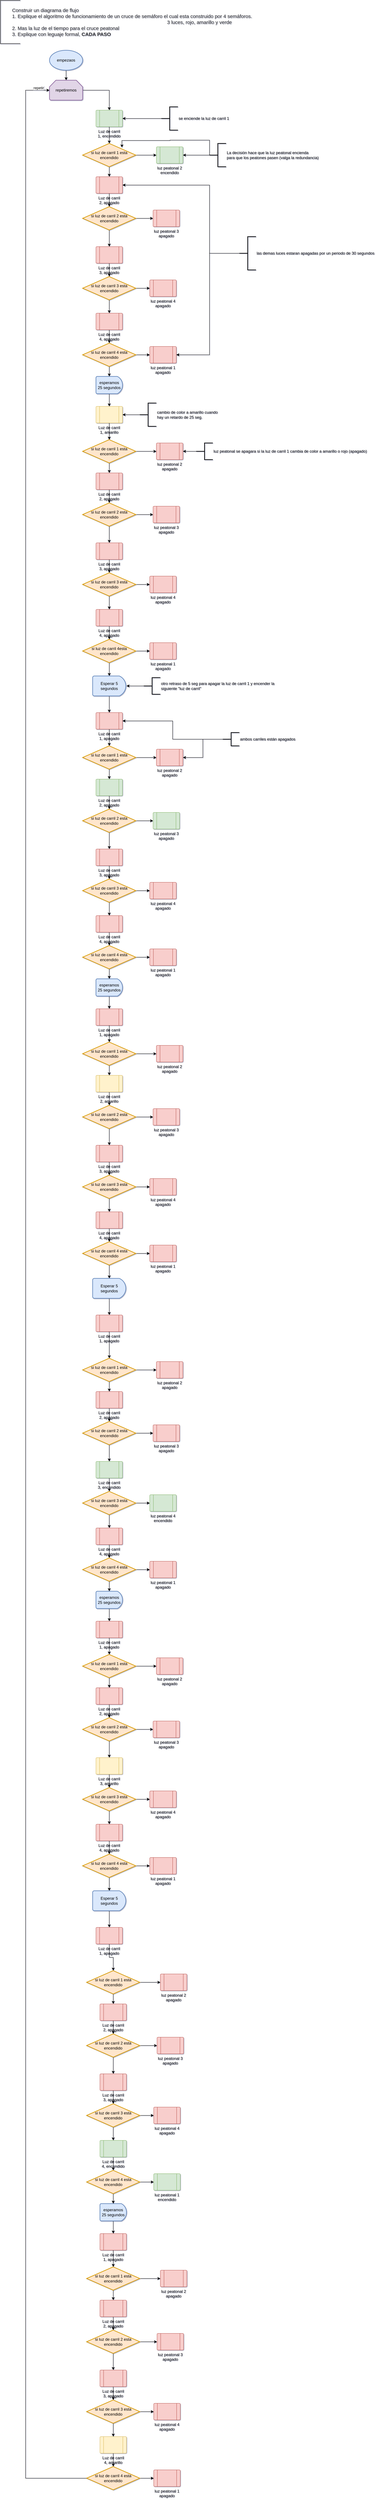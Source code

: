 <mxfile version="24.7.17">
  <diagram id="C5RBs43oDa-KdzZeNtuy" name="Page-1">
    <mxGraphModel dx="1114" dy="3900" grid="1" gridSize="10" guides="1" tooltips="1" connect="1" arrows="1" fold="1" page="1" pageScale="1" pageWidth="2339" pageHeight="3300" math="0" shadow="1">
      <root>
        <mxCell id="WIyWlLk6GJQsqaUBKTNV-0" />
        <mxCell id="WIyWlLk6GJQsqaUBKTNV-1" parent="WIyWlLk6GJQsqaUBKTNV-0" />
        <mxCell id="qO4f61m2Y4nxAiU2VlyZ-42" value="&lt;font style=&quot;font-size: 15px;&quot;&gt;&lt;span style=&quot;white-space: pre;&quot;&gt;&#x9;&lt;/span&gt;Construir un diagrama de flujo&lt;/font&gt;&lt;div style=&quot;font-size: 15px;&quot;&gt;&lt;font style=&quot;font-size: 15px;&quot;&gt;&lt;span style=&quot;white-space: pre;&quot;&gt;&#x9;&lt;/span&gt;1. Explique el algoritmo de funcionamiento de un cruce de semáforo el cual esta construido por 4 semáforos.&amp;nbsp;&lt;/font&gt;&lt;/div&gt;&lt;div style=&quot;font-size: 15px;&quot;&gt;&lt;font style=&quot;font-size: 15px;&quot;&gt;&lt;span style=&quot;white-space: pre;&quot;&gt;&#x9;&lt;/span&gt;&lt;span style=&quot;white-space: pre;&quot;&gt;&#x9;&lt;/span&gt;&lt;span style=&quot;white-space: pre;&quot;&gt;&#x9;&lt;/span&gt;&lt;span style=&quot;white-space: pre;&quot;&gt;&#x9;&lt;/span&gt;&lt;span style=&quot;white-space: pre;&quot;&gt;&#x9;&lt;/span&gt;&lt;span style=&quot;white-space: pre;&quot;&gt;&#x9;&lt;/span&gt;&lt;span style=&quot;white-space: pre;&quot;&gt;&#x9;&lt;/span&gt;&lt;span style=&quot;white-space: pre;&quot;&gt;&#x9;&lt;/span&gt;&lt;span style=&quot;white-space: pre;&quot;&gt;&#x9;&lt;/span&gt;&lt;span style=&quot;white-space: pre;&quot;&gt;&#x9;&lt;/span&gt;&lt;span style=&quot;white-space: pre;&quot;&gt;&#x9;&lt;/span&gt;&lt;span style=&quot;white-space: pre;&quot;&gt;&#x9;&lt;/span&gt;&lt;span style=&quot;white-space: pre;&quot;&gt;&#x9;&lt;/span&gt;&lt;span style=&quot;white-space: pre;&quot;&gt;&#x9;&lt;/span&gt;&lt;span style=&quot;white-space: pre;&quot;&gt;&#x9;&lt;/span&gt;3 luces, rojo, amarillo y verde&lt;/font&gt;&lt;/div&gt;&lt;div style=&quot;font-size: 15px;&quot;&gt;&lt;font style=&quot;font-size: 15px;&quot;&gt;&lt;span style=&quot;white-space: pre;&quot;&gt;&#x9;&lt;/span&gt;2. Mas la luz de el tiempo para el cruce peatonal&lt;/font&gt;&lt;/div&gt;&lt;div style=&quot;font-size: 15px;&quot;&gt;&lt;font style=&quot;font-size: 15px;&quot;&gt;&lt;span style=&quot;white-space: pre;&quot;&gt;&#x9;&lt;/span&gt;3. Explique con leguaje formal, &lt;b style=&quot;&quot;&gt;CADA PASO&amp;nbsp;&lt;/b&gt;&amp;nbsp;&lt;/font&gt;&lt;/div&gt;" style="strokeWidth=2;html=1;shape=mxgraph.flowchart.annotation_1;align=left;pointerEvents=1;fillColor=#f5f5f5;fontColor=#333333;strokeColor=#666666;" parent="WIyWlLk6GJQsqaUBKTNV-1" vertex="1">
          <mxGeometry x="20" y="-350" width="60" height="130" as="geometry" />
        </mxCell>
        <mxCell id="qO4f61m2Y4nxAiU2VlyZ-44" value="Luz de carril 1, encendido" style="verticalLabelPosition=bottom;verticalAlign=top;html=1;shape=process;whiteSpace=wrap;rounded=1;size=0.14;arcSize=6;fillColor=#d5e8d4;strokeColor=#82b366;rotation=0;" parent="WIyWlLk6GJQsqaUBKTNV-1" vertex="1">
          <mxGeometry x="308" y="-20" width="80" height="50" as="geometry" />
        </mxCell>
        <mxCell id="qO4f61m2Y4nxAiU2VlyZ-268" value="" style="edgeStyle=orthogonalEdgeStyle;curved=1;rounded=0;orthogonalLoop=1;jettySize=auto;html=1;elbow=vertical;" parent="WIyWlLk6GJQsqaUBKTNV-1" source="qO4f61m2Y4nxAiU2VlyZ-45" target="qO4f61m2Y4nxAiU2VlyZ-266" edge="1">
          <mxGeometry relative="1" as="geometry" />
        </mxCell>
        <mxCell id="qO4f61m2Y4nxAiU2VlyZ-45" value="Luz de carril 2, apagado" style="verticalLabelPosition=bottom;verticalAlign=top;html=1;shape=process;whiteSpace=wrap;rounded=1;size=0.14;arcSize=6;fillColor=#f8cecc;strokeColor=#b85450;" parent="WIyWlLk6GJQsqaUBKTNV-1" vertex="1">
          <mxGeometry x="308" y="180" width="80" height="50" as="geometry" />
        </mxCell>
        <mxCell id="qO4f61m2Y4nxAiU2VlyZ-280" value="" style="edgeStyle=elbowEdgeStyle;rounded=0;orthogonalLoop=1;jettySize=auto;elbow=vertical;html=1;" parent="WIyWlLk6GJQsqaUBKTNV-1" source="qO4f61m2Y4nxAiU2VlyZ-47" target="qO4f61m2Y4nxAiU2VlyZ-278" edge="1">
          <mxGeometry relative="1" as="geometry" />
        </mxCell>
        <mxCell id="qO4f61m2Y4nxAiU2VlyZ-47" value="Luz de carril 3, apagado" style="verticalLabelPosition=bottom;verticalAlign=top;html=1;shape=process;whiteSpace=wrap;rounded=1;size=0.14;arcSize=6;fillColor=#f8cecc;strokeColor=#b85450;" parent="WIyWlLk6GJQsqaUBKTNV-1" vertex="1">
          <mxGeometry x="308" y="390" width="80" height="50" as="geometry" />
        </mxCell>
        <mxCell id="qO4f61m2Y4nxAiU2VlyZ-286" value="" style="edgeStyle=elbowEdgeStyle;rounded=0;orthogonalLoop=1;jettySize=auto;elbow=vertical;html=1;" parent="WIyWlLk6GJQsqaUBKTNV-1" source="qO4f61m2Y4nxAiU2VlyZ-48" target="qO4f61m2Y4nxAiU2VlyZ-283" edge="1">
          <mxGeometry relative="1" as="geometry" />
        </mxCell>
        <mxCell id="qO4f61m2Y4nxAiU2VlyZ-48" value="Luz de carril 4, apagado" style="verticalLabelPosition=bottom;verticalAlign=top;html=1;shape=process;whiteSpace=wrap;rounded=1;size=0.14;arcSize=6;fillColor=#f8cecc;strokeColor=#b85450;" parent="WIyWlLk6GJQsqaUBKTNV-1" vertex="1">
          <mxGeometry x="308" y="590" width="80" height="50" as="geometry" />
        </mxCell>
        <mxCell id="tvCxCkWQ9LMUDPqLHwzt-111" style="edgeStyle=orthogonalEdgeStyle;rounded=0;orthogonalLoop=1;jettySize=auto;html=1;exitX=1;exitY=0.5;exitDx=0;exitDy=0;exitPerimeter=0;entryX=0.5;entryY=0;entryDx=0;entryDy=0;" edge="1" parent="WIyWlLk6GJQsqaUBKTNV-1" source="qO4f61m2Y4nxAiU2VlyZ-52" target="qO4f61m2Y4nxAiU2VlyZ-44">
          <mxGeometry relative="1" as="geometry" />
        </mxCell>
        <mxCell id="qO4f61m2Y4nxAiU2VlyZ-52" value="repetiremos" style="strokeWidth=2;html=1;shape=mxgraph.flowchart.loop_limit;whiteSpace=wrap;fillColor=#e1d5e7;strokeColor=#9673a6;" parent="WIyWlLk6GJQsqaUBKTNV-1" vertex="1">
          <mxGeometry x="168" y="-110" width="100" height="60" as="geometry" />
        </mxCell>
        <mxCell id="qO4f61m2Y4nxAiU2VlyZ-312" value="" style="edgeStyle=elbowEdgeStyle;rounded=0;orthogonalLoop=1;jettySize=auto;elbow=vertical;html=1;" parent="WIyWlLk6GJQsqaUBKTNV-1" source="qO4f61m2Y4nxAiU2VlyZ-67" target="qO4f61m2Y4nxAiU2VlyZ-289" edge="1">
          <mxGeometry relative="1" as="geometry" />
        </mxCell>
        <mxCell id="qO4f61m2Y4nxAiU2VlyZ-67" value="esperamos 25&lt;span style=&quot;background-color: initial;&quot;&gt;&amp;nbsp;segundos&lt;/span&gt;" style="strokeWidth=2;html=1;shape=mxgraph.flowchart.delay;whiteSpace=wrap;fillColor=#dae8fc;strokeColor=#6c8ebf;" parent="WIyWlLk6GJQsqaUBKTNV-1" vertex="1">
          <mxGeometry x="308" y="780" width="80" height="52" as="geometry" />
        </mxCell>
        <mxCell id="qO4f61m2Y4nxAiU2VlyZ-68" style="edgeStyle=elbowEdgeStyle;rounded=0;orthogonalLoop=1;jettySize=auto;elbow=vertical;html=1;entryX=0.5;entryY=0;entryDx=0;entryDy=0;entryPerimeter=0;" parent="WIyWlLk6GJQsqaUBKTNV-1" source="qO4f61m2Y4nxAiU2VlyZ-67" target="qO4f61m2Y4nxAiU2VlyZ-67" edge="1">
          <mxGeometry relative="1" as="geometry" />
        </mxCell>
        <mxCell id="qO4f61m2Y4nxAiU2VlyZ-69" value="luz peatonal 2&lt;div&gt;encendido&lt;/div&gt;" style="verticalLabelPosition=bottom;verticalAlign=top;html=1;shape=process;whiteSpace=wrap;rounded=1;size=0.14;arcSize=6;fillColor=#d5e8d4;strokeColor=#82b366;" parent="WIyWlLk6GJQsqaUBKTNV-1" vertex="1">
          <mxGeometry x="490" y="90" width="80" height="50" as="geometry" />
        </mxCell>
        <mxCell id="qO4f61m2Y4nxAiU2VlyZ-253" style="edgeStyle=orthogonalEdgeStyle;curved=1;rounded=0;orthogonalLoop=1;jettySize=auto;html=1;exitX=0.5;exitY=1;exitDx=0;exitDy=0;entryX=0.5;entryY=0;entryDx=0;entryDy=0;elbow=vertical;exitPerimeter=0;" parent="WIyWlLk6GJQsqaUBKTNV-1" source="qO4f61m2Y4nxAiU2VlyZ-248" target="qO4f61m2Y4nxAiU2VlyZ-45" edge="1">
          <mxGeometry relative="1" as="geometry" />
        </mxCell>
        <mxCell id="qO4f61m2Y4nxAiU2VlyZ-264" value="" style="edgeStyle=orthogonalEdgeStyle;curved=1;rounded=0;orthogonalLoop=1;jettySize=auto;html=1;elbow=vertical;" parent="WIyWlLk6GJQsqaUBKTNV-1" source="qO4f61m2Y4nxAiU2VlyZ-248" target="qO4f61m2Y4nxAiU2VlyZ-69" edge="1">
          <mxGeometry relative="1" as="geometry" />
        </mxCell>
        <mxCell id="qO4f61m2Y4nxAiU2VlyZ-248" value="si luz de carril 1 esta encendido" style="strokeWidth=2;html=1;shape=mxgraph.flowchart.decision;whiteSpace=wrap;fillColor=#ffe6cc;strokeColor=#d79b00;" parent="WIyWlLk6GJQsqaUBKTNV-1" vertex="1">
          <mxGeometry x="268" y="80" width="160" height="70" as="geometry" />
        </mxCell>
        <mxCell id="qO4f61m2Y4nxAiU2VlyZ-252" style="edgeStyle=orthogonalEdgeStyle;curved=1;rounded=0;orthogonalLoop=1;jettySize=auto;html=1;exitX=0.5;exitY=1;exitDx=0;exitDy=0;entryX=0.5;entryY=0;entryDx=0;entryDy=0;entryPerimeter=0;elbow=vertical;" parent="WIyWlLk6GJQsqaUBKTNV-1" source="qO4f61m2Y4nxAiU2VlyZ-44" target="qO4f61m2Y4nxAiU2VlyZ-248" edge="1">
          <mxGeometry relative="1" as="geometry" />
        </mxCell>
        <mxCell id="qO4f61m2Y4nxAiU2VlyZ-267" value="" style="edgeStyle=elbowEdgeStyle;rounded=0;orthogonalLoop=1;jettySize=auto;html=1;elbow=vertical;" parent="WIyWlLk6GJQsqaUBKTNV-1" source="qO4f61m2Y4nxAiU2VlyZ-266" target="qO4f61m2Y4nxAiU2VlyZ-47" edge="1">
          <mxGeometry relative="1" as="geometry" />
        </mxCell>
        <mxCell id="qO4f61m2Y4nxAiU2VlyZ-274" value="" style="edgeStyle=orthogonalEdgeStyle;curved=1;rounded=0;orthogonalLoop=1;jettySize=auto;html=1;elbow=vertical;" parent="WIyWlLk6GJQsqaUBKTNV-1" source="qO4f61m2Y4nxAiU2VlyZ-266" target="qO4f61m2Y4nxAiU2VlyZ-269" edge="1">
          <mxGeometry relative="1" as="geometry" />
        </mxCell>
        <mxCell id="qO4f61m2Y4nxAiU2VlyZ-266" value="si luz de carril 2 esta encendido" style="strokeWidth=2;html=1;shape=mxgraph.flowchart.decision;whiteSpace=wrap;fillColor=#ffe6cc;strokeColor=#d79b00;" parent="WIyWlLk6GJQsqaUBKTNV-1" vertex="1">
          <mxGeometry x="268" y="270" width="160" height="70" as="geometry" />
        </mxCell>
        <mxCell id="qO4f61m2Y4nxAiU2VlyZ-269" value="luz peatonal 3&lt;div&gt;apagado&lt;/div&gt;" style="verticalLabelPosition=bottom;verticalAlign=top;html=1;shape=process;whiteSpace=wrap;rounded=1;size=0.14;arcSize=6;fillColor=#f8cecc;strokeColor=#b85450;" parent="WIyWlLk6GJQsqaUBKTNV-1" vertex="1">
          <mxGeometry x="480" y="280" width="80" height="50" as="geometry" />
        </mxCell>
        <mxCell id="qO4f61m2Y4nxAiU2VlyZ-279" value="" style="edgeStyle=elbowEdgeStyle;rounded=0;orthogonalLoop=1;jettySize=auto;elbow=vertical;html=1;" parent="WIyWlLk6GJQsqaUBKTNV-1" source="qO4f61m2Y4nxAiU2VlyZ-278" target="qO4f61m2Y4nxAiU2VlyZ-48" edge="1">
          <mxGeometry relative="1" as="geometry" />
        </mxCell>
        <mxCell id="qO4f61m2Y4nxAiU2VlyZ-282" value="" style="edgeStyle=elbowEdgeStyle;rounded=0;orthogonalLoop=1;jettySize=auto;elbow=vertical;html=1;" parent="WIyWlLk6GJQsqaUBKTNV-1" source="qO4f61m2Y4nxAiU2VlyZ-278" target="qO4f61m2Y4nxAiU2VlyZ-281" edge="1">
          <mxGeometry relative="1" as="geometry" />
        </mxCell>
        <mxCell id="qO4f61m2Y4nxAiU2VlyZ-278" value="si luz de carril 3 esta encendido" style="strokeWidth=2;html=1;shape=mxgraph.flowchart.decision;whiteSpace=wrap;fillColor=#ffe6cc;strokeColor=#d79b00;" parent="WIyWlLk6GJQsqaUBKTNV-1" vertex="1">
          <mxGeometry x="268" y="480" width="160" height="70" as="geometry" />
        </mxCell>
        <mxCell id="qO4f61m2Y4nxAiU2VlyZ-281" value="luz peatonal 4&lt;div&gt;apagado&lt;/div&gt;" style="verticalLabelPosition=bottom;verticalAlign=top;html=1;shape=process;whiteSpace=wrap;rounded=1;size=0.14;arcSize=6;fillColor=#f8cecc;strokeColor=#b85450;" parent="WIyWlLk6GJQsqaUBKTNV-1" vertex="1">
          <mxGeometry x="470" y="490" width="80" height="50" as="geometry" />
        </mxCell>
        <mxCell id="qO4f61m2Y4nxAiU2VlyZ-284" value="" style="edgeStyle=elbowEdgeStyle;rounded=0;orthogonalLoop=1;jettySize=auto;elbow=vertical;html=1;" parent="WIyWlLk6GJQsqaUBKTNV-1" source="qO4f61m2Y4nxAiU2VlyZ-283" target="qO4f61m2Y4nxAiU2VlyZ-67" edge="1">
          <mxGeometry relative="1" as="geometry" />
        </mxCell>
        <mxCell id="qO4f61m2Y4nxAiU2VlyZ-288" value="" style="edgeStyle=elbowEdgeStyle;rounded=0;orthogonalLoop=1;jettySize=auto;elbow=vertical;html=1;" parent="WIyWlLk6GJQsqaUBKTNV-1" source="qO4f61m2Y4nxAiU2VlyZ-283" target="qO4f61m2Y4nxAiU2VlyZ-287" edge="1">
          <mxGeometry relative="1" as="geometry" />
        </mxCell>
        <mxCell id="qO4f61m2Y4nxAiU2VlyZ-283" value="si luz de carril 4 esta encendido" style="strokeWidth=2;html=1;shape=mxgraph.flowchart.decision;whiteSpace=wrap;fillColor=#ffe6cc;strokeColor=#d79b00;" parent="WIyWlLk6GJQsqaUBKTNV-1" vertex="1">
          <mxGeometry x="268" y="680" width="160" height="70" as="geometry" />
        </mxCell>
        <mxCell id="qO4f61m2Y4nxAiU2VlyZ-287" value="luz peatonal 1&lt;div&gt;apagado&lt;/div&gt;" style="verticalLabelPosition=bottom;verticalAlign=top;html=1;shape=process;whiteSpace=wrap;rounded=1;size=0.14;arcSize=6;fillColor=#f8cecc;strokeColor=#b85450;" parent="WIyWlLk6GJQsqaUBKTNV-1" vertex="1">
          <mxGeometry x="470" y="690" width="80" height="50" as="geometry" />
        </mxCell>
        <mxCell id="qO4f61m2Y4nxAiU2VlyZ-289" value="Luz de carril 1, amarillo" style="verticalLabelPosition=bottom;verticalAlign=top;html=1;shape=process;whiteSpace=wrap;rounded=1;size=0.14;arcSize=6;fillColor=#fff2cc;strokeColor=#d6b656;rotation=0;" parent="WIyWlLk6GJQsqaUBKTNV-1" vertex="1">
          <mxGeometry x="308" y="870" width="80" height="50" as="geometry" />
        </mxCell>
        <mxCell id="qO4f61m2Y4nxAiU2VlyZ-290" value="" style="edgeStyle=orthogonalEdgeStyle;curved=1;rounded=0;orthogonalLoop=1;jettySize=auto;html=1;elbow=vertical;" parent="WIyWlLk6GJQsqaUBKTNV-1" source="qO4f61m2Y4nxAiU2VlyZ-291" target="qO4f61m2Y4nxAiU2VlyZ-303" edge="1">
          <mxGeometry relative="1" as="geometry" />
        </mxCell>
        <mxCell id="qO4f61m2Y4nxAiU2VlyZ-291" value="Luz de carril 2, apagado" style="verticalLabelPosition=bottom;verticalAlign=top;html=1;shape=process;whiteSpace=wrap;rounded=1;size=0.14;arcSize=6;fillColor=#f8cecc;strokeColor=#b85450;" parent="WIyWlLk6GJQsqaUBKTNV-1" vertex="1">
          <mxGeometry x="308" y="1070" width="80" height="50" as="geometry" />
        </mxCell>
        <mxCell id="qO4f61m2Y4nxAiU2VlyZ-292" value="" style="edgeStyle=elbowEdgeStyle;rounded=0;orthogonalLoop=1;jettySize=auto;elbow=vertical;html=1;" parent="WIyWlLk6GJQsqaUBKTNV-1" source="qO4f61m2Y4nxAiU2VlyZ-293" target="qO4f61m2Y4nxAiU2VlyZ-307" edge="1">
          <mxGeometry relative="1" as="geometry" />
        </mxCell>
        <mxCell id="qO4f61m2Y4nxAiU2VlyZ-293" value="Luz de carril 3, apagado" style="verticalLabelPosition=bottom;verticalAlign=top;html=1;shape=process;whiteSpace=wrap;rounded=1;size=0.14;arcSize=6;fillColor=#f8cecc;strokeColor=#b85450;" parent="WIyWlLk6GJQsqaUBKTNV-1" vertex="1">
          <mxGeometry x="308" y="1280" width="80" height="50" as="geometry" />
        </mxCell>
        <mxCell id="qO4f61m2Y4nxAiU2VlyZ-294" value="" style="edgeStyle=elbowEdgeStyle;rounded=0;orthogonalLoop=1;jettySize=auto;elbow=vertical;html=1;" parent="WIyWlLk6GJQsqaUBKTNV-1" source="qO4f61m2Y4nxAiU2VlyZ-295" target="qO4f61m2Y4nxAiU2VlyZ-310" edge="1">
          <mxGeometry relative="1" as="geometry" />
        </mxCell>
        <mxCell id="qO4f61m2Y4nxAiU2VlyZ-295" value="Luz de carril 4, apagado" style="verticalLabelPosition=bottom;verticalAlign=top;html=1;shape=process;whiteSpace=wrap;rounded=1;size=0.14;arcSize=6;fillColor=#f8cecc;strokeColor=#b85450;" parent="WIyWlLk6GJQsqaUBKTNV-1" vertex="1">
          <mxGeometry x="308" y="1480" width="80" height="50" as="geometry" />
        </mxCell>
        <mxCell id="qO4f61m2Y4nxAiU2VlyZ-296" value="luz peatonal 2&lt;div&gt;apagado&lt;/div&gt;" style="verticalLabelPosition=bottom;verticalAlign=top;html=1;shape=process;whiteSpace=wrap;rounded=1;size=0.14;arcSize=6;fillColor=#f8cecc;strokeColor=#b85450;" parent="WIyWlLk6GJQsqaUBKTNV-1" vertex="1">
          <mxGeometry x="490" y="980" width="80" height="50" as="geometry" />
        </mxCell>
        <mxCell id="qO4f61m2Y4nxAiU2VlyZ-297" style="edgeStyle=orthogonalEdgeStyle;curved=1;rounded=0;orthogonalLoop=1;jettySize=auto;html=1;exitX=0.5;exitY=1;exitDx=0;exitDy=0;entryX=0.5;entryY=0;entryDx=0;entryDy=0;elbow=vertical;exitPerimeter=0;" parent="WIyWlLk6GJQsqaUBKTNV-1" source="qO4f61m2Y4nxAiU2VlyZ-299" target="qO4f61m2Y4nxAiU2VlyZ-291" edge="1">
          <mxGeometry relative="1" as="geometry" />
        </mxCell>
        <mxCell id="qO4f61m2Y4nxAiU2VlyZ-298" value="" style="edgeStyle=orthogonalEdgeStyle;curved=1;rounded=0;orthogonalLoop=1;jettySize=auto;html=1;elbow=vertical;" parent="WIyWlLk6GJQsqaUBKTNV-1" source="qO4f61m2Y4nxAiU2VlyZ-299" target="qO4f61m2Y4nxAiU2VlyZ-296" edge="1">
          <mxGeometry relative="1" as="geometry" />
        </mxCell>
        <mxCell id="qO4f61m2Y4nxAiU2VlyZ-299" value="si luz de carril 1 esta encendido" style="strokeWidth=2;html=1;shape=mxgraph.flowchart.decision;whiteSpace=wrap;fillColor=#ffe6cc;strokeColor=#d79b00;" parent="WIyWlLk6GJQsqaUBKTNV-1" vertex="1">
          <mxGeometry x="268" y="970" width="160" height="70" as="geometry" />
        </mxCell>
        <mxCell id="qO4f61m2Y4nxAiU2VlyZ-300" style="edgeStyle=orthogonalEdgeStyle;curved=1;rounded=0;orthogonalLoop=1;jettySize=auto;html=1;exitX=0.5;exitY=1;exitDx=0;exitDy=0;entryX=0.5;entryY=0;entryDx=0;entryDy=0;entryPerimeter=0;elbow=vertical;" parent="WIyWlLk6GJQsqaUBKTNV-1" source="qO4f61m2Y4nxAiU2VlyZ-289" target="qO4f61m2Y4nxAiU2VlyZ-299" edge="1">
          <mxGeometry relative="1" as="geometry" />
        </mxCell>
        <mxCell id="qO4f61m2Y4nxAiU2VlyZ-301" value="" style="edgeStyle=elbowEdgeStyle;rounded=0;orthogonalLoop=1;jettySize=auto;html=1;elbow=vertical;" parent="WIyWlLk6GJQsqaUBKTNV-1" source="qO4f61m2Y4nxAiU2VlyZ-303" target="qO4f61m2Y4nxAiU2VlyZ-293" edge="1">
          <mxGeometry relative="1" as="geometry" />
        </mxCell>
        <mxCell id="qO4f61m2Y4nxAiU2VlyZ-302" value="" style="edgeStyle=orthogonalEdgeStyle;curved=1;rounded=0;orthogonalLoop=1;jettySize=auto;html=1;elbow=vertical;" parent="WIyWlLk6GJQsqaUBKTNV-1" source="qO4f61m2Y4nxAiU2VlyZ-303" target="qO4f61m2Y4nxAiU2VlyZ-304" edge="1">
          <mxGeometry relative="1" as="geometry" />
        </mxCell>
        <mxCell id="qO4f61m2Y4nxAiU2VlyZ-303" value="si luz de carril 2 esta encendido" style="strokeWidth=2;html=1;shape=mxgraph.flowchart.decision;whiteSpace=wrap;fillColor=#ffe6cc;strokeColor=#d79b00;" parent="WIyWlLk6GJQsqaUBKTNV-1" vertex="1">
          <mxGeometry x="268" y="1160" width="160" height="70" as="geometry" />
        </mxCell>
        <mxCell id="qO4f61m2Y4nxAiU2VlyZ-304" value="luz peatonal 3&lt;div&gt;apagado&lt;/div&gt;" style="verticalLabelPosition=bottom;verticalAlign=top;html=1;shape=process;whiteSpace=wrap;rounded=1;size=0.14;arcSize=6;fillColor=#f8cecc;strokeColor=#b85450;" parent="WIyWlLk6GJQsqaUBKTNV-1" vertex="1">
          <mxGeometry x="480" y="1170" width="80" height="50" as="geometry" />
        </mxCell>
        <mxCell id="qO4f61m2Y4nxAiU2VlyZ-305" value="" style="edgeStyle=elbowEdgeStyle;rounded=0;orthogonalLoop=1;jettySize=auto;elbow=vertical;html=1;" parent="WIyWlLk6GJQsqaUBKTNV-1" source="qO4f61m2Y4nxAiU2VlyZ-307" target="qO4f61m2Y4nxAiU2VlyZ-295" edge="1">
          <mxGeometry relative="1" as="geometry" />
        </mxCell>
        <mxCell id="qO4f61m2Y4nxAiU2VlyZ-306" value="" style="edgeStyle=elbowEdgeStyle;rounded=0;orthogonalLoop=1;jettySize=auto;elbow=vertical;html=1;" parent="WIyWlLk6GJQsqaUBKTNV-1" source="qO4f61m2Y4nxAiU2VlyZ-307" target="qO4f61m2Y4nxAiU2VlyZ-308" edge="1">
          <mxGeometry relative="1" as="geometry" />
        </mxCell>
        <mxCell id="qO4f61m2Y4nxAiU2VlyZ-307" value="si luz de carril 3 esta encendido" style="strokeWidth=2;html=1;shape=mxgraph.flowchart.decision;whiteSpace=wrap;fillColor=#ffe6cc;strokeColor=#d79b00;" parent="WIyWlLk6GJQsqaUBKTNV-1" vertex="1">
          <mxGeometry x="268" y="1370" width="160" height="70" as="geometry" />
        </mxCell>
        <mxCell id="qO4f61m2Y4nxAiU2VlyZ-308" value="luz peatonal 4&lt;div&gt;apagado&lt;/div&gt;" style="verticalLabelPosition=bottom;verticalAlign=top;html=1;shape=process;whiteSpace=wrap;rounded=1;size=0.14;arcSize=6;fillColor=#f8cecc;strokeColor=#b85450;" parent="WIyWlLk6GJQsqaUBKTNV-1" vertex="1">
          <mxGeometry x="470" y="1380" width="80" height="50" as="geometry" />
        </mxCell>
        <mxCell id="qO4f61m2Y4nxAiU2VlyZ-309" value="" style="edgeStyle=elbowEdgeStyle;rounded=0;orthogonalLoop=1;jettySize=auto;elbow=vertical;html=1;" parent="WIyWlLk6GJQsqaUBKTNV-1" source="qO4f61m2Y4nxAiU2VlyZ-310" target="qO4f61m2Y4nxAiU2VlyZ-311" edge="1">
          <mxGeometry relative="1" as="geometry" />
        </mxCell>
        <mxCell id="qO4f61m2Y4nxAiU2VlyZ-314" value="" style="edgeStyle=elbowEdgeStyle;rounded=0;orthogonalLoop=1;jettySize=auto;elbow=vertical;html=1;" parent="WIyWlLk6GJQsqaUBKTNV-1" source="qO4f61m2Y4nxAiU2VlyZ-310" target="qO4f61m2Y4nxAiU2VlyZ-313" edge="1">
          <mxGeometry relative="1" as="geometry" />
        </mxCell>
        <mxCell id="qO4f61m2Y4nxAiU2VlyZ-310" value="si luz de carril 4esta encendido" style="strokeWidth=2;html=1;shape=mxgraph.flowchart.decision;whiteSpace=wrap;fillColor=#ffe6cc;strokeColor=#d79b00;" parent="WIyWlLk6GJQsqaUBKTNV-1" vertex="1">
          <mxGeometry x="268" y="1570" width="160" height="70" as="geometry" />
        </mxCell>
        <mxCell id="qO4f61m2Y4nxAiU2VlyZ-311" value="luz peatonal 1&lt;div&gt;apagado&lt;/div&gt;" style="verticalLabelPosition=bottom;verticalAlign=top;html=1;shape=process;whiteSpace=wrap;rounded=1;size=0.14;arcSize=6;fillColor=#f8cecc;strokeColor=#b85450;" parent="WIyWlLk6GJQsqaUBKTNV-1" vertex="1">
          <mxGeometry x="470" y="1580" width="80" height="50" as="geometry" />
        </mxCell>
        <mxCell id="qO4f61m2Y4nxAiU2VlyZ-367" value="" style="edgeStyle=elbowEdgeStyle;rounded=0;orthogonalLoop=1;jettySize=auto;elbow=vertical;html=1;" parent="WIyWlLk6GJQsqaUBKTNV-1" source="qO4f61m2Y4nxAiU2VlyZ-313" target="qO4f61m2Y4nxAiU2VlyZ-315" edge="1">
          <mxGeometry relative="1" as="geometry" />
        </mxCell>
        <mxCell id="qO4f61m2Y4nxAiU2VlyZ-313" value="Esperar 5 segundos" style="strokeWidth=2;html=1;shape=mxgraph.flowchart.delay;whiteSpace=wrap;fillColor=#dae8fc;strokeColor=#6c8ebf;" parent="WIyWlLk6GJQsqaUBKTNV-1" vertex="1">
          <mxGeometry x="298" y="1680" width="100" height="60" as="geometry" />
        </mxCell>
        <mxCell id="qO4f61m2Y4nxAiU2VlyZ-315" value="Luz de carril 1, apagado" style="verticalLabelPosition=bottom;verticalAlign=top;html=1;shape=process;whiteSpace=wrap;rounded=1;size=0.14;arcSize=6;fillColor=#f8cecc;strokeColor=#b85450;rotation=0;" parent="WIyWlLk6GJQsqaUBKTNV-1" vertex="1">
          <mxGeometry x="308" y="1790" width="80" height="50" as="geometry" />
        </mxCell>
        <mxCell id="qO4f61m2Y4nxAiU2VlyZ-316" value="" style="edgeStyle=orthogonalEdgeStyle;curved=1;rounded=0;orthogonalLoop=1;jettySize=auto;html=1;elbow=vertical;" parent="WIyWlLk6GJQsqaUBKTNV-1" source="qO4f61m2Y4nxAiU2VlyZ-317" target="qO4f61m2Y4nxAiU2VlyZ-332" edge="1">
          <mxGeometry relative="1" as="geometry" />
        </mxCell>
        <mxCell id="qO4f61m2Y4nxAiU2VlyZ-317" value="Luz de carril 2, apagado" style="verticalLabelPosition=bottom;verticalAlign=top;html=1;shape=process;whiteSpace=wrap;rounded=1;size=0.14;arcSize=6;fillColor=#d5e8d4;strokeColor=#82b366;" parent="WIyWlLk6GJQsqaUBKTNV-1" vertex="1">
          <mxGeometry x="308" y="1990" width="80" height="50" as="geometry" />
        </mxCell>
        <mxCell id="qO4f61m2Y4nxAiU2VlyZ-318" value="" style="edgeStyle=elbowEdgeStyle;rounded=0;orthogonalLoop=1;jettySize=auto;elbow=vertical;html=1;" parent="WIyWlLk6GJQsqaUBKTNV-1" source="qO4f61m2Y4nxAiU2VlyZ-319" target="qO4f61m2Y4nxAiU2VlyZ-336" edge="1">
          <mxGeometry relative="1" as="geometry" />
        </mxCell>
        <mxCell id="qO4f61m2Y4nxAiU2VlyZ-319" value="Luz de carril 3, apagado" style="verticalLabelPosition=bottom;verticalAlign=top;html=1;shape=process;whiteSpace=wrap;rounded=1;size=0.14;arcSize=6;fillColor=#f8cecc;strokeColor=#b85450;" parent="WIyWlLk6GJQsqaUBKTNV-1" vertex="1">
          <mxGeometry x="308" y="2200" width="80" height="50" as="geometry" />
        </mxCell>
        <mxCell id="qO4f61m2Y4nxAiU2VlyZ-320" value="" style="edgeStyle=elbowEdgeStyle;rounded=0;orthogonalLoop=1;jettySize=auto;elbow=vertical;html=1;" parent="WIyWlLk6GJQsqaUBKTNV-1" source="qO4f61m2Y4nxAiU2VlyZ-321" target="qO4f61m2Y4nxAiU2VlyZ-340" edge="1">
          <mxGeometry relative="1" as="geometry" />
        </mxCell>
        <mxCell id="qO4f61m2Y4nxAiU2VlyZ-321" value="Luz de carril 4, apagado" style="verticalLabelPosition=bottom;verticalAlign=top;html=1;shape=process;whiteSpace=wrap;rounded=1;size=0.14;arcSize=6;fillColor=#f8cecc;strokeColor=#b85450;" parent="WIyWlLk6GJQsqaUBKTNV-1" vertex="1">
          <mxGeometry x="308" y="2400" width="80" height="50" as="geometry" />
        </mxCell>
        <mxCell id="qO4f61m2Y4nxAiU2VlyZ-322" value="" style="edgeStyle=elbowEdgeStyle;rounded=0;orthogonalLoop=1;jettySize=auto;elbow=vertical;html=1;" parent="WIyWlLk6GJQsqaUBKTNV-1" source="qO4f61m2Y4nxAiU2VlyZ-323" target="qO4f61m2Y4nxAiU2VlyZ-342" edge="1">
          <mxGeometry relative="1" as="geometry" />
        </mxCell>
        <mxCell id="qO4f61m2Y4nxAiU2VlyZ-323" value="esperamos 25&lt;span style=&quot;background-color: initial;&quot;&gt;&amp;nbsp;segundos&lt;/span&gt;" style="strokeWidth=2;html=1;shape=mxgraph.flowchart.delay;whiteSpace=wrap;fillColor=#dae8fc;strokeColor=#6c8ebf;" parent="WIyWlLk6GJQsqaUBKTNV-1" vertex="1">
          <mxGeometry x="308" y="2590" width="80" height="52" as="geometry" />
        </mxCell>
        <mxCell id="qO4f61m2Y4nxAiU2VlyZ-324" style="edgeStyle=elbowEdgeStyle;rounded=0;orthogonalLoop=1;jettySize=auto;elbow=vertical;html=1;entryX=0.5;entryY=0;entryDx=0;entryDy=0;entryPerimeter=0;" parent="WIyWlLk6GJQsqaUBKTNV-1" source="qO4f61m2Y4nxAiU2VlyZ-323" target="qO4f61m2Y4nxAiU2VlyZ-323" edge="1">
          <mxGeometry relative="1" as="geometry" />
        </mxCell>
        <mxCell id="qO4f61m2Y4nxAiU2VlyZ-325" value="luz peatonal 2&lt;div&gt;apagado&lt;/div&gt;" style="verticalLabelPosition=bottom;verticalAlign=top;html=1;shape=process;whiteSpace=wrap;rounded=1;size=0.14;arcSize=6;fillColor=#f8cecc;strokeColor=#b85450;" parent="WIyWlLk6GJQsqaUBKTNV-1" vertex="1">
          <mxGeometry x="490" y="1900" width="80" height="50" as="geometry" />
        </mxCell>
        <mxCell id="qO4f61m2Y4nxAiU2VlyZ-326" style="edgeStyle=orthogonalEdgeStyle;curved=1;rounded=0;orthogonalLoop=1;jettySize=auto;html=1;exitX=0.5;exitY=1;exitDx=0;exitDy=0;entryX=0.5;entryY=0;entryDx=0;entryDy=0;elbow=vertical;exitPerimeter=0;" parent="WIyWlLk6GJQsqaUBKTNV-1" source="qO4f61m2Y4nxAiU2VlyZ-328" target="qO4f61m2Y4nxAiU2VlyZ-317" edge="1">
          <mxGeometry relative="1" as="geometry" />
        </mxCell>
        <mxCell id="qO4f61m2Y4nxAiU2VlyZ-327" value="" style="edgeStyle=orthogonalEdgeStyle;curved=1;rounded=0;orthogonalLoop=1;jettySize=auto;html=1;elbow=vertical;" parent="WIyWlLk6GJQsqaUBKTNV-1" source="qO4f61m2Y4nxAiU2VlyZ-328" target="qO4f61m2Y4nxAiU2VlyZ-325" edge="1">
          <mxGeometry relative="1" as="geometry" />
        </mxCell>
        <mxCell id="qO4f61m2Y4nxAiU2VlyZ-328" value="si luz de carril 1 esta encendido" style="strokeWidth=2;html=1;shape=mxgraph.flowchart.decision;whiteSpace=wrap;fillColor=#ffe6cc;strokeColor=#d79b00;" parent="WIyWlLk6GJQsqaUBKTNV-1" vertex="1">
          <mxGeometry x="268" y="1890" width="160" height="70" as="geometry" />
        </mxCell>
        <mxCell id="qO4f61m2Y4nxAiU2VlyZ-329" style="edgeStyle=orthogonalEdgeStyle;curved=1;rounded=0;orthogonalLoop=1;jettySize=auto;html=1;exitX=0.5;exitY=1;exitDx=0;exitDy=0;entryX=0.5;entryY=0;entryDx=0;entryDy=0;entryPerimeter=0;elbow=vertical;" parent="WIyWlLk6GJQsqaUBKTNV-1" source="qO4f61m2Y4nxAiU2VlyZ-315" target="qO4f61m2Y4nxAiU2VlyZ-328" edge="1">
          <mxGeometry relative="1" as="geometry" />
        </mxCell>
        <mxCell id="qO4f61m2Y4nxAiU2VlyZ-330" value="" style="edgeStyle=elbowEdgeStyle;rounded=0;orthogonalLoop=1;jettySize=auto;html=1;elbow=vertical;" parent="WIyWlLk6GJQsqaUBKTNV-1" source="qO4f61m2Y4nxAiU2VlyZ-332" target="qO4f61m2Y4nxAiU2VlyZ-319" edge="1">
          <mxGeometry relative="1" as="geometry" />
        </mxCell>
        <mxCell id="qO4f61m2Y4nxAiU2VlyZ-331" value="" style="edgeStyle=orthogonalEdgeStyle;curved=1;rounded=0;orthogonalLoop=1;jettySize=auto;html=1;elbow=vertical;" parent="WIyWlLk6GJQsqaUBKTNV-1" source="qO4f61m2Y4nxAiU2VlyZ-332" target="qO4f61m2Y4nxAiU2VlyZ-333" edge="1">
          <mxGeometry relative="1" as="geometry" />
        </mxCell>
        <mxCell id="qO4f61m2Y4nxAiU2VlyZ-332" value="si luz de carril 2 esta encendido" style="strokeWidth=2;html=1;shape=mxgraph.flowchart.decision;whiteSpace=wrap;fillColor=#ffe6cc;strokeColor=#d79b00;" parent="WIyWlLk6GJQsqaUBKTNV-1" vertex="1">
          <mxGeometry x="268" y="2080" width="160" height="70" as="geometry" />
        </mxCell>
        <mxCell id="qO4f61m2Y4nxAiU2VlyZ-333" value="luz peatonal 3&lt;div&gt;apagado&lt;/div&gt;" style="verticalLabelPosition=bottom;verticalAlign=top;html=1;shape=process;whiteSpace=wrap;rounded=1;size=0.14;arcSize=6;fillColor=#d5e8d4;strokeColor=#82b366;" parent="WIyWlLk6GJQsqaUBKTNV-1" vertex="1">
          <mxGeometry x="480" y="2090" width="80" height="50" as="geometry" />
        </mxCell>
        <mxCell id="qO4f61m2Y4nxAiU2VlyZ-334" value="" style="edgeStyle=elbowEdgeStyle;rounded=0;orthogonalLoop=1;jettySize=auto;elbow=vertical;html=1;" parent="WIyWlLk6GJQsqaUBKTNV-1" source="qO4f61m2Y4nxAiU2VlyZ-336" target="qO4f61m2Y4nxAiU2VlyZ-321" edge="1">
          <mxGeometry relative="1" as="geometry" />
        </mxCell>
        <mxCell id="qO4f61m2Y4nxAiU2VlyZ-335" value="" style="edgeStyle=elbowEdgeStyle;rounded=0;orthogonalLoop=1;jettySize=auto;elbow=vertical;html=1;" parent="WIyWlLk6GJQsqaUBKTNV-1" source="qO4f61m2Y4nxAiU2VlyZ-336" target="qO4f61m2Y4nxAiU2VlyZ-337" edge="1">
          <mxGeometry relative="1" as="geometry" />
        </mxCell>
        <mxCell id="qO4f61m2Y4nxAiU2VlyZ-336" value="si luz de carril 3 esta encendido" style="strokeWidth=2;html=1;shape=mxgraph.flowchart.decision;whiteSpace=wrap;fillColor=#ffe6cc;strokeColor=#d79b00;" parent="WIyWlLk6GJQsqaUBKTNV-1" vertex="1">
          <mxGeometry x="268" y="2290" width="160" height="70" as="geometry" />
        </mxCell>
        <mxCell id="qO4f61m2Y4nxAiU2VlyZ-337" value="luz peatonal 4&lt;div&gt;apagado&lt;/div&gt;" style="verticalLabelPosition=bottom;verticalAlign=top;html=1;shape=process;whiteSpace=wrap;rounded=1;size=0.14;arcSize=6;fillColor=#f8cecc;strokeColor=#b85450;" parent="WIyWlLk6GJQsqaUBKTNV-1" vertex="1">
          <mxGeometry x="470" y="2300" width="80" height="50" as="geometry" />
        </mxCell>
        <mxCell id="qO4f61m2Y4nxAiU2VlyZ-338" value="" style="edgeStyle=elbowEdgeStyle;rounded=0;orthogonalLoop=1;jettySize=auto;elbow=vertical;html=1;" parent="WIyWlLk6GJQsqaUBKTNV-1" source="qO4f61m2Y4nxAiU2VlyZ-340" target="qO4f61m2Y4nxAiU2VlyZ-323" edge="1">
          <mxGeometry relative="1" as="geometry" />
        </mxCell>
        <mxCell id="qO4f61m2Y4nxAiU2VlyZ-339" value="" style="edgeStyle=elbowEdgeStyle;rounded=0;orthogonalLoop=1;jettySize=auto;elbow=vertical;html=1;" parent="WIyWlLk6GJQsqaUBKTNV-1" source="qO4f61m2Y4nxAiU2VlyZ-340" target="qO4f61m2Y4nxAiU2VlyZ-341" edge="1">
          <mxGeometry relative="1" as="geometry" />
        </mxCell>
        <mxCell id="qO4f61m2Y4nxAiU2VlyZ-340" value="si luz de carril 4 esta encendido" style="strokeWidth=2;html=1;shape=mxgraph.flowchart.decision;whiteSpace=wrap;fillColor=#ffe6cc;strokeColor=#d79b00;" parent="WIyWlLk6GJQsqaUBKTNV-1" vertex="1">
          <mxGeometry x="268" y="2490" width="160" height="70" as="geometry" />
        </mxCell>
        <mxCell id="qO4f61m2Y4nxAiU2VlyZ-341" value="luz peatonal 1&lt;div&gt;apagado&lt;/div&gt;" style="verticalLabelPosition=bottom;verticalAlign=top;html=1;shape=process;whiteSpace=wrap;rounded=1;size=0.14;arcSize=6;fillColor=#f8cecc;strokeColor=#b85450;" parent="WIyWlLk6GJQsqaUBKTNV-1" vertex="1">
          <mxGeometry x="470" y="2500" width="80" height="50" as="geometry" />
        </mxCell>
        <mxCell id="qO4f61m2Y4nxAiU2VlyZ-342" value="Luz de carril 1, apagado" style="verticalLabelPosition=bottom;verticalAlign=top;html=1;shape=process;whiteSpace=wrap;rounded=1;size=0.14;arcSize=6;fillColor=#f8cecc;strokeColor=#b85450;rotation=0;" parent="WIyWlLk6GJQsqaUBKTNV-1" vertex="1">
          <mxGeometry x="308" y="2680" width="80" height="50" as="geometry" />
        </mxCell>
        <mxCell id="qO4f61m2Y4nxAiU2VlyZ-343" value="" style="edgeStyle=orthogonalEdgeStyle;curved=1;rounded=0;orthogonalLoop=1;jettySize=auto;html=1;elbow=vertical;" parent="WIyWlLk6GJQsqaUBKTNV-1" source="qO4f61m2Y4nxAiU2VlyZ-344" target="qO4f61m2Y4nxAiU2VlyZ-356" edge="1">
          <mxGeometry relative="1" as="geometry" />
        </mxCell>
        <mxCell id="qO4f61m2Y4nxAiU2VlyZ-344" value="Luz de carril 2, amarillo" style="verticalLabelPosition=bottom;verticalAlign=top;html=1;shape=process;whiteSpace=wrap;rounded=1;size=0.14;arcSize=6;fillColor=#fff2cc;strokeColor=#d6b656;" parent="WIyWlLk6GJQsqaUBKTNV-1" vertex="1">
          <mxGeometry x="308" y="2880" width="80" height="50" as="geometry" />
        </mxCell>
        <mxCell id="qO4f61m2Y4nxAiU2VlyZ-345" value="" style="edgeStyle=elbowEdgeStyle;rounded=0;orthogonalLoop=1;jettySize=auto;elbow=vertical;html=1;" parent="WIyWlLk6GJQsqaUBKTNV-1" source="qO4f61m2Y4nxAiU2VlyZ-346" target="qO4f61m2Y4nxAiU2VlyZ-360" edge="1">
          <mxGeometry relative="1" as="geometry" />
        </mxCell>
        <mxCell id="qO4f61m2Y4nxAiU2VlyZ-346" value="Luz de carril 3, apagado" style="verticalLabelPosition=bottom;verticalAlign=top;html=1;shape=process;whiteSpace=wrap;rounded=1;size=0.14;arcSize=6;fillColor=#f8cecc;strokeColor=#b85450;" parent="WIyWlLk6GJQsqaUBKTNV-1" vertex="1">
          <mxGeometry x="308" y="3090" width="80" height="50" as="geometry" />
        </mxCell>
        <mxCell id="qO4f61m2Y4nxAiU2VlyZ-347" value="" style="edgeStyle=elbowEdgeStyle;rounded=0;orthogonalLoop=1;jettySize=auto;elbow=vertical;html=1;" parent="WIyWlLk6GJQsqaUBKTNV-1" source="qO4f61m2Y4nxAiU2VlyZ-348" target="qO4f61m2Y4nxAiU2VlyZ-364" edge="1">
          <mxGeometry relative="1" as="geometry" />
        </mxCell>
        <mxCell id="qO4f61m2Y4nxAiU2VlyZ-348" value="Luz de carril 4, apagado" style="verticalLabelPosition=bottom;verticalAlign=top;html=1;shape=process;whiteSpace=wrap;rounded=1;size=0.14;arcSize=6;fillColor=#f8cecc;strokeColor=#b85450;" parent="WIyWlLk6GJQsqaUBKTNV-1" vertex="1">
          <mxGeometry x="308" y="3290" width="80" height="50" as="geometry" />
        </mxCell>
        <mxCell id="qO4f61m2Y4nxAiU2VlyZ-349" value="luz peatonal 2&lt;div&gt;apagado&lt;/div&gt;" style="verticalLabelPosition=bottom;verticalAlign=top;html=1;shape=process;whiteSpace=wrap;rounded=1;size=0.14;arcSize=6;fillColor=#f8cecc;strokeColor=#b85450;" parent="WIyWlLk6GJQsqaUBKTNV-1" vertex="1">
          <mxGeometry x="490" y="2790" width="80" height="50" as="geometry" />
        </mxCell>
        <mxCell id="qO4f61m2Y4nxAiU2VlyZ-350" style="edgeStyle=orthogonalEdgeStyle;curved=1;rounded=0;orthogonalLoop=1;jettySize=auto;html=1;exitX=0.5;exitY=1;exitDx=0;exitDy=0;entryX=0.5;entryY=0;entryDx=0;entryDy=0;elbow=vertical;exitPerimeter=0;" parent="WIyWlLk6GJQsqaUBKTNV-1" source="qO4f61m2Y4nxAiU2VlyZ-352" target="qO4f61m2Y4nxAiU2VlyZ-344" edge="1">
          <mxGeometry relative="1" as="geometry" />
        </mxCell>
        <mxCell id="qO4f61m2Y4nxAiU2VlyZ-351" value="" style="edgeStyle=orthogonalEdgeStyle;curved=1;rounded=0;orthogonalLoop=1;jettySize=auto;html=1;elbow=vertical;" parent="WIyWlLk6GJQsqaUBKTNV-1" source="qO4f61m2Y4nxAiU2VlyZ-352" target="qO4f61m2Y4nxAiU2VlyZ-349" edge="1">
          <mxGeometry relative="1" as="geometry" />
        </mxCell>
        <mxCell id="qO4f61m2Y4nxAiU2VlyZ-352" value="si luz de carril 1 esta encendido" style="strokeWidth=2;html=1;shape=mxgraph.flowchart.decision;whiteSpace=wrap;fillColor=#ffe6cc;strokeColor=#d79b00;" parent="WIyWlLk6GJQsqaUBKTNV-1" vertex="1">
          <mxGeometry x="268" y="2780" width="160" height="70" as="geometry" />
        </mxCell>
        <mxCell id="qO4f61m2Y4nxAiU2VlyZ-353" style="edgeStyle=orthogonalEdgeStyle;curved=1;rounded=0;orthogonalLoop=1;jettySize=auto;html=1;exitX=0.5;exitY=1;exitDx=0;exitDy=0;entryX=0.5;entryY=0;entryDx=0;entryDy=0;entryPerimeter=0;elbow=vertical;" parent="WIyWlLk6GJQsqaUBKTNV-1" source="qO4f61m2Y4nxAiU2VlyZ-342" target="qO4f61m2Y4nxAiU2VlyZ-352" edge="1">
          <mxGeometry relative="1" as="geometry" />
        </mxCell>
        <mxCell id="qO4f61m2Y4nxAiU2VlyZ-354" value="" style="edgeStyle=elbowEdgeStyle;rounded=0;orthogonalLoop=1;jettySize=auto;html=1;elbow=vertical;" parent="WIyWlLk6GJQsqaUBKTNV-1" source="qO4f61m2Y4nxAiU2VlyZ-356" target="qO4f61m2Y4nxAiU2VlyZ-346" edge="1">
          <mxGeometry relative="1" as="geometry" />
        </mxCell>
        <mxCell id="qO4f61m2Y4nxAiU2VlyZ-355" value="" style="edgeStyle=orthogonalEdgeStyle;curved=1;rounded=0;orthogonalLoop=1;jettySize=auto;html=1;elbow=vertical;" parent="WIyWlLk6GJQsqaUBKTNV-1" source="qO4f61m2Y4nxAiU2VlyZ-356" target="qO4f61m2Y4nxAiU2VlyZ-357" edge="1">
          <mxGeometry relative="1" as="geometry" />
        </mxCell>
        <mxCell id="qO4f61m2Y4nxAiU2VlyZ-356" value="si luz de carril 2 esta encendido" style="strokeWidth=2;html=1;shape=mxgraph.flowchart.decision;whiteSpace=wrap;fillColor=#ffe6cc;strokeColor=#d79b00;" parent="WIyWlLk6GJQsqaUBKTNV-1" vertex="1">
          <mxGeometry x="268" y="2970" width="160" height="70" as="geometry" />
        </mxCell>
        <mxCell id="qO4f61m2Y4nxAiU2VlyZ-357" value="luz peatonal 3&lt;div&gt;apagado&lt;/div&gt;" style="verticalLabelPosition=bottom;verticalAlign=top;html=1;shape=process;whiteSpace=wrap;rounded=1;size=0.14;arcSize=6;fillColor=#f8cecc;strokeColor=#b85450;" parent="WIyWlLk6GJQsqaUBKTNV-1" vertex="1">
          <mxGeometry x="480" y="2980" width="80" height="50" as="geometry" />
        </mxCell>
        <mxCell id="qO4f61m2Y4nxAiU2VlyZ-358" value="" style="edgeStyle=elbowEdgeStyle;rounded=0;orthogonalLoop=1;jettySize=auto;elbow=vertical;html=1;" parent="WIyWlLk6GJQsqaUBKTNV-1" source="qO4f61m2Y4nxAiU2VlyZ-360" target="qO4f61m2Y4nxAiU2VlyZ-348" edge="1">
          <mxGeometry relative="1" as="geometry" />
        </mxCell>
        <mxCell id="qO4f61m2Y4nxAiU2VlyZ-359" value="" style="edgeStyle=elbowEdgeStyle;rounded=0;orthogonalLoop=1;jettySize=auto;elbow=vertical;html=1;" parent="WIyWlLk6GJQsqaUBKTNV-1" source="qO4f61m2Y4nxAiU2VlyZ-360" target="qO4f61m2Y4nxAiU2VlyZ-361" edge="1">
          <mxGeometry relative="1" as="geometry" />
        </mxCell>
        <mxCell id="qO4f61m2Y4nxAiU2VlyZ-360" value="si luz de carril 3 esta encendido" style="strokeWidth=2;html=1;shape=mxgraph.flowchart.decision;whiteSpace=wrap;fillColor=#ffe6cc;strokeColor=#d79b00;" parent="WIyWlLk6GJQsqaUBKTNV-1" vertex="1">
          <mxGeometry x="268" y="3180" width="160" height="70" as="geometry" />
        </mxCell>
        <mxCell id="qO4f61m2Y4nxAiU2VlyZ-361" value="luz peatonal 4&lt;div&gt;apagado&lt;/div&gt;" style="verticalLabelPosition=bottom;verticalAlign=top;html=1;shape=process;whiteSpace=wrap;rounded=1;size=0.14;arcSize=6;fillColor=#f8cecc;strokeColor=#b85450;" parent="WIyWlLk6GJQsqaUBKTNV-1" vertex="1">
          <mxGeometry x="470" y="3190" width="80" height="50" as="geometry" />
        </mxCell>
        <mxCell id="qO4f61m2Y4nxAiU2VlyZ-362" value="" style="edgeStyle=elbowEdgeStyle;rounded=0;orthogonalLoop=1;jettySize=auto;elbow=vertical;html=1;" parent="WIyWlLk6GJQsqaUBKTNV-1" source="qO4f61m2Y4nxAiU2VlyZ-364" target="qO4f61m2Y4nxAiU2VlyZ-365" edge="1">
          <mxGeometry relative="1" as="geometry" />
        </mxCell>
        <mxCell id="qO4f61m2Y4nxAiU2VlyZ-363" value="" style="edgeStyle=elbowEdgeStyle;rounded=0;orthogonalLoop=1;jettySize=auto;elbow=vertical;html=1;" parent="WIyWlLk6GJQsqaUBKTNV-1" source="qO4f61m2Y4nxAiU2VlyZ-364" target="qO4f61m2Y4nxAiU2VlyZ-366" edge="1">
          <mxGeometry relative="1" as="geometry" />
        </mxCell>
        <mxCell id="qO4f61m2Y4nxAiU2VlyZ-364" value="si luz de carril 4 esta encendido" style="strokeWidth=2;html=1;shape=mxgraph.flowchart.decision;whiteSpace=wrap;fillColor=#ffe6cc;strokeColor=#d79b00;" parent="WIyWlLk6GJQsqaUBKTNV-1" vertex="1">
          <mxGeometry x="268" y="3380" width="160" height="70" as="geometry" />
        </mxCell>
        <mxCell id="qO4f61m2Y4nxAiU2VlyZ-365" value="luz peatonal 1&lt;div&gt;apagado&lt;/div&gt;" style="verticalLabelPosition=bottom;verticalAlign=top;html=1;shape=process;whiteSpace=wrap;rounded=1;size=0.14;arcSize=6;fillColor=#f8cecc;strokeColor=#b85450;" parent="WIyWlLk6GJQsqaUBKTNV-1" vertex="1">
          <mxGeometry x="470" y="3390" width="80" height="50" as="geometry" />
        </mxCell>
        <mxCell id="tvCxCkWQ9LMUDPqLHwzt-52" value="" style="edgeStyle=orthogonalEdgeStyle;rounded=0;orthogonalLoop=1;jettySize=auto;html=1;" edge="1" parent="WIyWlLk6GJQsqaUBKTNV-1" source="qO4f61m2Y4nxAiU2VlyZ-366" target="tvCxCkWQ9LMUDPqLHwzt-0">
          <mxGeometry relative="1" as="geometry" />
        </mxCell>
        <mxCell id="qO4f61m2Y4nxAiU2VlyZ-366" value="Esperar 5 segundos" style="strokeWidth=2;html=1;shape=mxgraph.flowchart.delay;whiteSpace=wrap;fillColor=#dae8fc;strokeColor=#6c8ebf;" parent="WIyWlLk6GJQsqaUBKTNV-1" vertex="1">
          <mxGeometry x="298" y="3490" width="100" height="60" as="geometry" />
        </mxCell>
        <mxCell id="tvCxCkWQ9LMUDPqLHwzt-0" value="Luz de carril 1, apagado" style="verticalLabelPosition=bottom;verticalAlign=top;html=1;shape=process;whiteSpace=wrap;rounded=1;size=0.14;arcSize=6;fillColor=#f8cecc;strokeColor=#b85450;rotation=0;" vertex="1" parent="WIyWlLk6GJQsqaUBKTNV-1">
          <mxGeometry x="308" y="3600" width="80" height="50" as="geometry" />
        </mxCell>
        <mxCell id="tvCxCkWQ9LMUDPqLHwzt-1" value="" style="edgeStyle=orthogonalEdgeStyle;curved=1;rounded=0;orthogonalLoop=1;jettySize=auto;html=1;elbow=vertical;" edge="1" parent="WIyWlLk6GJQsqaUBKTNV-1" source="tvCxCkWQ9LMUDPqLHwzt-2" target="tvCxCkWQ9LMUDPqLHwzt-17">
          <mxGeometry relative="1" as="geometry" />
        </mxCell>
        <mxCell id="tvCxCkWQ9LMUDPqLHwzt-2" value="Luz de carril 2, apagado" style="verticalLabelPosition=bottom;verticalAlign=top;html=1;shape=process;whiteSpace=wrap;rounded=1;size=0.14;arcSize=6;fillColor=#f8cecc;strokeColor=#b85450;" vertex="1" parent="WIyWlLk6GJQsqaUBKTNV-1">
          <mxGeometry x="308" y="3830" width="80" height="50" as="geometry" />
        </mxCell>
        <mxCell id="tvCxCkWQ9LMUDPqLHwzt-3" value="" style="edgeStyle=elbowEdgeStyle;rounded=0;orthogonalLoop=1;jettySize=auto;elbow=vertical;html=1;" edge="1" parent="WIyWlLk6GJQsqaUBKTNV-1" source="tvCxCkWQ9LMUDPqLHwzt-4" target="tvCxCkWQ9LMUDPqLHwzt-21">
          <mxGeometry relative="1" as="geometry" />
        </mxCell>
        <mxCell id="tvCxCkWQ9LMUDPqLHwzt-4" value="Luz de carril 3, encendido" style="verticalLabelPosition=bottom;verticalAlign=top;html=1;shape=process;whiteSpace=wrap;rounded=1;size=0.14;arcSize=6;fillColor=#d5e8d4;strokeColor=#82b366;" vertex="1" parent="WIyWlLk6GJQsqaUBKTNV-1">
          <mxGeometry x="308" y="4040" width="80" height="50" as="geometry" />
        </mxCell>
        <mxCell id="tvCxCkWQ9LMUDPqLHwzt-5" value="" style="edgeStyle=elbowEdgeStyle;rounded=0;orthogonalLoop=1;jettySize=auto;elbow=vertical;html=1;" edge="1" parent="WIyWlLk6GJQsqaUBKTNV-1" source="tvCxCkWQ9LMUDPqLHwzt-6" target="tvCxCkWQ9LMUDPqLHwzt-25">
          <mxGeometry relative="1" as="geometry" />
        </mxCell>
        <mxCell id="tvCxCkWQ9LMUDPqLHwzt-6" value="Luz de carril 4, apagado" style="verticalLabelPosition=bottom;verticalAlign=top;html=1;shape=process;whiteSpace=wrap;rounded=1;size=0.14;arcSize=6;fillColor=#f8cecc;strokeColor=#b85450;" vertex="1" parent="WIyWlLk6GJQsqaUBKTNV-1">
          <mxGeometry x="308" y="4240" width="80" height="50" as="geometry" />
        </mxCell>
        <mxCell id="tvCxCkWQ9LMUDPqLHwzt-7" value="" style="edgeStyle=elbowEdgeStyle;rounded=0;orthogonalLoop=1;jettySize=auto;elbow=vertical;html=1;" edge="1" parent="WIyWlLk6GJQsqaUBKTNV-1" source="tvCxCkWQ9LMUDPqLHwzt-8" target="tvCxCkWQ9LMUDPqLHwzt-27">
          <mxGeometry relative="1" as="geometry" />
        </mxCell>
        <mxCell id="tvCxCkWQ9LMUDPqLHwzt-8" value="esperamos 25&lt;span style=&quot;background-color: initial;&quot;&gt;&amp;nbsp;segundos&lt;/span&gt;" style="strokeWidth=2;html=1;shape=mxgraph.flowchart.delay;whiteSpace=wrap;fillColor=#dae8fc;strokeColor=#6c8ebf;" vertex="1" parent="WIyWlLk6GJQsqaUBKTNV-1">
          <mxGeometry x="308" y="4430" width="80" height="52" as="geometry" />
        </mxCell>
        <mxCell id="tvCxCkWQ9LMUDPqLHwzt-9" style="edgeStyle=elbowEdgeStyle;rounded=0;orthogonalLoop=1;jettySize=auto;elbow=vertical;html=1;entryX=0.5;entryY=0;entryDx=0;entryDy=0;entryPerimeter=0;" edge="1" parent="WIyWlLk6GJQsqaUBKTNV-1" source="tvCxCkWQ9LMUDPqLHwzt-8" target="tvCxCkWQ9LMUDPqLHwzt-8">
          <mxGeometry relative="1" as="geometry" />
        </mxCell>
        <mxCell id="tvCxCkWQ9LMUDPqLHwzt-10" value="luz peatonal 2&lt;div&gt;apagado&lt;/div&gt;" style="verticalLabelPosition=bottom;verticalAlign=top;html=1;shape=process;whiteSpace=wrap;rounded=1;size=0.14;arcSize=6;fillColor=#f8cecc;strokeColor=#b85450;" vertex="1" parent="WIyWlLk6GJQsqaUBKTNV-1">
          <mxGeometry x="490" y="3740" width="80" height="50" as="geometry" />
        </mxCell>
        <mxCell id="tvCxCkWQ9LMUDPqLHwzt-11" style="edgeStyle=orthogonalEdgeStyle;curved=1;rounded=0;orthogonalLoop=1;jettySize=auto;html=1;exitX=0.5;exitY=1;exitDx=0;exitDy=0;entryX=0.5;entryY=0;entryDx=0;entryDy=0;elbow=vertical;exitPerimeter=0;" edge="1" parent="WIyWlLk6GJQsqaUBKTNV-1" source="tvCxCkWQ9LMUDPqLHwzt-13" target="tvCxCkWQ9LMUDPqLHwzt-2">
          <mxGeometry relative="1" as="geometry" />
        </mxCell>
        <mxCell id="tvCxCkWQ9LMUDPqLHwzt-12" value="" style="edgeStyle=orthogonalEdgeStyle;curved=1;rounded=0;orthogonalLoop=1;jettySize=auto;html=1;elbow=vertical;" edge="1" parent="WIyWlLk6GJQsqaUBKTNV-1" source="tvCxCkWQ9LMUDPqLHwzt-13" target="tvCxCkWQ9LMUDPqLHwzt-10">
          <mxGeometry relative="1" as="geometry" />
        </mxCell>
        <mxCell id="tvCxCkWQ9LMUDPqLHwzt-13" value="si luz de carril 1 esta encendido" style="strokeWidth=2;html=1;shape=mxgraph.flowchart.decision;whiteSpace=wrap;fillColor=#ffe6cc;strokeColor=#d79b00;" vertex="1" parent="WIyWlLk6GJQsqaUBKTNV-1">
          <mxGeometry x="268" y="3730" width="160" height="70" as="geometry" />
        </mxCell>
        <mxCell id="tvCxCkWQ9LMUDPqLHwzt-14" style="edgeStyle=orthogonalEdgeStyle;curved=1;rounded=0;orthogonalLoop=1;jettySize=auto;html=1;exitX=0.5;exitY=1;exitDx=0;exitDy=0;entryX=0.5;entryY=0;entryDx=0;entryDy=0;entryPerimeter=0;elbow=vertical;" edge="1" parent="WIyWlLk6GJQsqaUBKTNV-1" source="tvCxCkWQ9LMUDPqLHwzt-0" target="tvCxCkWQ9LMUDPqLHwzt-13">
          <mxGeometry relative="1" as="geometry" />
        </mxCell>
        <mxCell id="tvCxCkWQ9LMUDPqLHwzt-15" value="" style="edgeStyle=elbowEdgeStyle;rounded=0;orthogonalLoop=1;jettySize=auto;html=1;elbow=vertical;" edge="1" parent="WIyWlLk6GJQsqaUBKTNV-1" source="tvCxCkWQ9LMUDPqLHwzt-17" target="tvCxCkWQ9LMUDPqLHwzt-4">
          <mxGeometry relative="1" as="geometry" />
        </mxCell>
        <mxCell id="tvCxCkWQ9LMUDPqLHwzt-16" value="" style="edgeStyle=orthogonalEdgeStyle;curved=1;rounded=0;orthogonalLoop=1;jettySize=auto;html=1;elbow=vertical;" edge="1" parent="WIyWlLk6GJQsqaUBKTNV-1" source="tvCxCkWQ9LMUDPqLHwzt-17" target="tvCxCkWQ9LMUDPqLHwzt-18">
          <mxGeometry relative="1" as="geometry" />
        </mxCell>
        <mxCell id="tvCxCkWQ9LMUDPqLHwzt-17" value="si luz de carril 2 esta encendido" style="strokeWidth=2;html=1;shape=mxgraph.flowchart.decision;whiteSpace=wrap;fillColor=#ffe6cc;strokeColor=#d79b00;" vertex="1" parent="WIyWlLk6GJQsqaUBKTNV-1">
          <mxGeometry x="268" y="3920" width="160" height="70" as="geometry" />
        </mxCell>
        <mxCell id="tvCxCkWQ9LMUDPqLHwzt-18" value="luz peatonal 3&lt;div&gt;apagado&lt;/div&gt;" style="verticalLabelPosition=bottom;verticalAlign=top;html=1;shape=process;whiteSpace=wrap;rounded=1;size=0.14;arcSize=6;fillColor=#f8cecc;strokeColor=#b85450;" vertex="1" parent="WIyWlLk6GJQsqaUBKTNV-1">
          <mxGeometry x="480" y="3930" width="80" height="50" as="geometry" />
        </mxCell>
        <mxCell id="tvCxCkWQ9LMUDPqLHwzt-19" value="" style="edgeStyle=elbowEdgeStyle;rounded=0;orthogonalLoop=1;jettySize=auto;elbow=vertical;html=1;" edge="1" parent="WIyWlLk6GJQsqaUBKTNV-1" source="tvCxCkWQ9LMUDPqLHwzt-21" target="tvCxCkWQ9LMUDPqLHwzt-6">
          <mxGeometry relative="1" as="geometry" />
        </mxCell>
        <mxCell id="tvCxCkWQ9LMUDPqLHwzt-20" value="" style="edgeStyle=elbowEdgeStyle;rounded=0;orthogonalLoop=1;jettySize=auto;elbow=vertical;html=1;" edge="1" parent="WIyWlLk6GJQsqaUBKTNV-1" source="tvCxCkWQ9LMUDPqLHwzt-21" target="tvCxCkWQ9LMUDPqLHwzt-22">
          <mxGeometry relative="1" as="geometry" />
        </mxCell>
        <mxCell id="tvCxCkWQ9LMUDPqLHwzt-21" value="si luz de carril 3 esta encendido" style="strokeWidth=2;html=1;shape=mxgraph.flowchart.decision;whiteSpace=wrap;fillColor=#ffe6cc;strokeColor=#d79b00;" vertex="1" parent="WIyWlLk6GJQsqaUBKTNV-1">
          <mxGeometry x="268" y="4130" width="160" height="70" as="geometry" />
        </mxCell>
        <mxCell id="tvCxCkWQ9LMUDPqLHwzt-22" value="luz peatonal 4&lt;div&gt;encendido&lt;/div&gt;" style="verticalLabelPosition=bottom;verticalAlign=top;html=1;shape=process;whiteSpace=wrap;rounded=1;size=0.14;arcSize=6;fillColor=#d5e8d4;strokeColor=#82b366;" vertex="1" parent="WIyWlLk6GJQsqaUBKTNV-1">
          <mxGeometry x="470" y="4140" width="80" height="50" as="geometry" />
        </mxCell>
        <mxCell id="tvCxCkWQ9LMUDPqLHwzt-23" value="" style="edgeStyle=elbowEdgeStyle;rounded=0;orthogonalLoop=1;jettySize=auto;elbow=vertical;html=1;" edge="1" parent="WIyWlLk6GJQsqaUBKTNV-1" source="tvCxCkWQ9LMUDPqLHwzt-25" target="tvCxCkWQ9LMUDPqLHwzt-8">
          <mxGeometry relative="1" as="geometry" />
        </mxCell>
        <mxCell id="tvCxCkWQ9LMUDPqLHwzt-24" value="" style="edgeStyle=elbowEdgeStyle;rounded=0;orthogonalLoop=1;jettySize=auto;elbow=vertical;html=1;" edge="1" parent="WIyWlLk6GJQsqaUBKTNV-1" source="tvCxCkWQ9LMUDPqLHwzt-25" target="tvCxCkWQ9LMUDPqLHwzt-26">
          <mxGeometry relative="1" as="geometry" />
        </mxCell>
        <mxCell id="tvCxCkWQ9LMUDPqLHwzt-25" value="si luz de carril 4 esta encendido" style="strokeWidth=2;html=1;shape=mxgraph.flowchart.decision;whiteSpace=wrap;fillColor=#ffe6cc;strokeColor=#d79b00;" vertex="1" parent="WIyWlLk6GJQsqaUBKTNV-1">
          <mxGeometry x="268" y="4330" width="160" height="70" as="geometry" />
        </mxCell>
        <mxCell id="tvCxCkWQ9LMUDPqLHwzt-26" value="luz peatonal 1&lt;div&gt;apagado&lt;/div&gt;" style="verticalLabelPosition=bottom;verticalAlign=top;html=1;shape=process;whiteSpace=wrap;rounded=1;size=0.14;arcSize=6;fillColor=#f8cecc;strokeColor=#b85450;" vertex="1" parent="WIyWlLk6GJQsqaUBKTNV-1">
          <mxGeometry x="470" y="4340" width="80" height="50" as="geometry" />
        </mxCell>
        <mxCell id="tvCxCkWQ9LMUDPqLHwzt-27" value="Luz de carril 1, apagado" style="verticalLabelPosition=bottom;verticalAlign=top;html=1;shape=process;whiteSpace=wrap;rounded=1;size=0.14;arcSize=6;fillColor=#f8cecc;strokeColor=#b85450;rotation=0;" vertex="1" parent="WIyWlLk6GJQsqaUBKTNV-1">
          <mxGeometry x="308" y="4520" width="80" height="50" as="geometry" />
        </mxCell>
        <mxCell id="tvCxCkWQ9LMUDPqLHwzt-28" value="" style="edgeStyle=orthogonalEdgeStyle;curved=1;rounded=0;orthogonalLoop=1;jettySize=auto;html=1;elbow=vertical;" edge="1" parent="WIyWlLk6GJQsqaUBKTNV-1" source="tvCxCkWQ9LMUDPqLHwzt-29" target="tvCxCkWQ9LMUDPqLHwzt-41">
          <mxGeometry relative="1" as="geometry" />
        </mxCell>
        <mxCell id="tvCxCkWQ9LMUDPqLHwzt-53" value="" style="edgeStyle=orthogonalEdgeStyle;rounded=0;orthogonalLoop=1;jettySize=auto;html=1;" edge="1" parent="WIyWlLk6GJQsqaUBKTNV-1" source="tvCxCkWQ9LMUDPqLHwzt-29" target="tvCxCkWQ9LMUDPqLHwzt-41">
          <mxGeometry relative="1" as="geometry" />
        </mxCell>
        <mxCell id="tvCxCkWQ9LMUDPqLHwzt-29" value="Luz de carril 2, apagado" style="verticalLabelPosition=bottom;verticalAlign=top;html=1;shape=process;whiteSpace=wrap;rounded=1;size=0.14;arcSize=6;fillColor=#f8cecc;strokeColor=#b85450;" vertex="1" parent="WIyWlLk6GJQsqaUBKTNV-1">
          <mxGeometry x="308" y="4720" width="80" height="50" as="geometry" />
        </mxCell>
        <mxCell id="tvCxCkWQ9LMUDPqLHwzt-30" value="" style="edgeStyle=elbowEdgeStyle;rounded=0;orthogonalLoop=1;jettySize=auto;elbow=vertical;html=1;" edge="1" parent="WIyWlLk6GJQsqaUBKTNV-1" source="tvCxCkWQ9LMUDPqLHwzt-31" target="tvCxCkWQ9LMUDPqLHwzt-45">
          <mxGeometry relative="1" as="geometry" />
        </mxCell>
        <mxCell id="tvCxCkWQ9LMUDPqLHwzt-31" value="Luz de carril 3, amarillo" style="verticalLabelPosition=bottom;verticalAlign=top;html=1;shape=process;whiteSpace=wrap;rounded=1;size=0.14;arcSize=6;fillColor=#fff2cc;strokeColor=#d6b656;" vertex="1" parent="WIyWlLk6GJQsqaUBKTNV-1">
          <mxGeometry x="308" y="4930" width="80" height="50" as="geometry" />
        </mxCell>
        <mxCell id="tvCxCkWQ9LMUDPqLHwzt-32" value="" style="edgeStyle=elbowEdgeStyle;rounded=0;orthogonalLoop=1;jettySize=auto;elbow=vertical;html=1;" edge="1" parent="WIyWlLk6GJQsqaUBKTNV-1" source="tvCxCkWQ9LMUDPqLHwzt-33" target="tvCxCkWQ9LMUDPqLHwzt-49">
          <mxGeometry relative="1" as="geometry" />
        </mxCell>
        <mxCell id="tvCxCkWQ9LMUDPqLHwzt-33" value="Luz de carril 4, apagado" style="verticalLabelPosition=bottom;verticalAlign=top;html=1;shape=process;whiteSpace=wrap;rounded=1;size=0.14;arcSize=6;fillColor=#f8cecc;strokeColor=#b85450;" vertex="1" parent="WIyWlLk6GJQsqaUBKTNV-1">
          <mxGeometry x="308" y="5130" width="80" height="50" as="geometry" />
        </mxCell>
        <mxCell id="tvCxCkWQ9LMUDPqLHwzt-34" value="luz peatonal 2&lt;div&gt;apagado&lt;/div&gt;" style="verticalLabelPosition=bottom;verticalAlign=top;html=1;shape=process;whiteSpace=wrap;rounded=1;size=0.14;arcSize=6;fillColor=#f8cecc;strokeColor=#b85450;" vertex="1" parent="WIyWlLk6GJQsqaUBKTNV-1">
          <mxGeometry x="490" y="4630" width="80" height="50" as="geometry" />
        </mxCell>
        <mxCell id="tvCxCkWQ9LMUDPqLHwzt-35" style="edgeStyle=orthogonalEdgeStyle;curved=1;rounded=0;orthogonalLoop=1;jettySize=auto;html=1;exitX=0.5;exitY=1;exitDx=0;exitDy=0;entryX=0.5;entryY=0;entryDx=0;entryDy=0;elbow=vertical;exitPerimeter=0;" edge="1" parent="WIyWlLk6GJQsqaUBKTNV-1" source="tvCxCkWQ9LMUDPqLHwzt-37" target="tvCxCkWQ9LMUDPqLHwzt-29">
          <mxGeometry relative="1" as="geometry" />
        </mxCell>
        <mxCell id="tvCxCkWQ9LMUDPqLHwzt-36" value="" style="edgeStyle=orthogonalEdgeStyle;curved=1;rounded=0;orthogonalLoop=1;jettySize=auto;html=1;elbow=vertical;" edge="1" parent="WIyWlLk6GJQsqaUBKTNV-1" source="tvCxCkWQ9LMUDPqLHwzt-37" target="tvCxCkWQ9LMUDPqLHwzt-34">
          <mxGeometry relative="1" as="geometry" />
        </mxCell>
        <mxCell id="tvCxCkWQ9LMUDPqLHwzt-37" value="si luz de carril 1 esta encendido" style="strokeWidth=2;html=1;shape=mxgraph.flowchart.decision;whiteSpace=wrap;fillColor=#ffe6cc;strokeColor=#d79b00;" vertex="1" parent="WIyWlLk6GJQsqaUBKTNV-1">
          <mxGeometry x="268" y="4620" width="160" height="70" as="geometry" />
        </mxCell>
        <mxCell id="tvCxCkWQ9LMUDPqLHwzt-38" style="edgeStyle=orthogonalEdgeStyle;curved=1;rounded=0;orthogonalLoop=1;jettySize=auto;html=1;exitX=0.5;exitY=1;exitDx=0;exitDy=0;entryX=0.5;entryY=0;entryDx=0;entryDy=0;entryPerimeter=0;elbow=vertical;" edge="1" parent="WIyWlLk6GJQsqaUBKTNV-1" source="tvCxCkWQ9LMUDPqLHwzt-27" target="tvCxCkWQ9LMUDPqLHwzt-37">
          <mxGeometry relative="1" as="geometry" />
        </mxCell>
        <mxCell id="tvCxCkWQ9LMUDPqLHwzt-39" value="" style="edgeStyle=elbowEdgeStyle;rounded=0;orthogonalLoop=1;jettySize=auto;html=1;elbow=vertical;" edge="1" parent="WIyWlLk6GJQsqaUBKTNV-1" source="tvCxCkWQ9LMUDPqLHwzt-41" target="tvCxCkWQ9LMUDPqLHwzt-31">
          <mxGeometry relative="1" as="geometry" />
        </mxCell>
        <mxCell id="tvCxCkWQ9LMUDPqLHwzt-40" value="" style="edgeStyle=orthogonalEdgeStyle;curved=1;rounded=0;orthogonalLoop=1;jettySize=auto;html=1;elbow=vertical;" edge="1" parent="WIyWlLk6GJQsqaUBKTNV-1" source="tvCxCkWQ9LMUDPqLHwzt-41" target="tvCxCkWQ9LMUDPqLHwzt-42">
          <mxGeometry relative="1" as="geometry" />
        </mxCell>
        <mxCell id="tvCxCkWQ9LMUDPqLHwzt-41" value="si luz de carril 2 esta encendido" style="strokeWidth=2;html=1;shape=mxgraph.flowchart.decision;whiteSpace=wrap;fillColor=#ffe6cc;strokeColor=#d79b00;" vertex="1" parent="WIyWlLk6GJQsqaUBKTNV-1">
          <mxGeometry x="268" y="4810" width="160" height="70" as="geometry" />
        </mxCell>
        <mxCell id="tvCxCkWQ9LMUDPqLHwzt-42" value="luz peatonal 3&lt;div&gt;apagado&lt;/div&gt;" style="verticalLabelPosition=bottom;verticalAlign=top;html=1;shape=process;whiteSpace=wrap;rounded=1;size=0.14;arcSize=6;fillColor=#f8cecc;strokeColor=#b85450;" vertex="1" parent="WIyWlLk6GJQsqaUBKTNV-1">
          <mxGeometry x="480" y="4820" width="80" height="50" as="geometry" />
        </mxCell>
        <mxCell id="tvCxCkWQ9LMUDPqLHwzt-43" value="" style="edgeStyle=elbowEdgeStyle;rounded=0;orthogonalLoop=1;jettySize=auto;elbow=vertical;html=1;" edge="1" parent="WIyWlLk6GJQsqaUBKTNV-1" source="tvCxCkWQ9LMUDPqLHwzt-45" target="tvCxCkWQ9LMUDPqLHwzt-33">
          <mxGeometry relative="1" as="geometry" />
        </mxCell>
        <mxCell id="tvCxCkWQ9LMUDPqLHwzt-44" value="" style="edgeStyle=elbowEdgeStyle;rounded=0;orthogonalLoop=1;jettySize=auto;elbow=vertical;html=1;" edge="1" parent="WIyWlLk6GJQsqaUBKTNV-1" source="tvCxCkWQ9LMUDPqLHwzt-45" target="tvCxCkWQ9LMUDPqLHwzt-46">
          <mxGeometry relative="1" as="geometry" />
        </mxCell>
        <mxCell id="tvCxCkWQ9LMUDPqLHwzt-45" value="si luz de carril 3 esta encendido" style="strokeWidth=2;html=1;shape=mxgraph.flowchart.decision;whiteSpace=wrap;fillColor=#ffe6cc;strokeColor=#d79b00;" vertex="1" parent="WIyWlLk6GJQsqaUBKTNV-1">
          <mxGeometry x="268" y="5020" width="160" height="70" as="geometry" />
        </mxCell>
        <mxCell id="tvCxCkWQ9LMUDPqLHwzt-46" value="luz peatonal 4&lt;div&gt;apagado&lt;/div&gt;" style="verticalLabelPosition=bottom;verticalAlign=top;html=1;shape=process;whiteSpace=wrap;rounded=1;size=0.14;arcSize=6;fillColor=#f8cecc;strokeColor=#b85450;" vertex="1" parent="WIyWlLk6GJQsqaUBKTNV-1">
          <mxGeometry x="470" y="5030" width="80" height="50" as="geometry" />
        </mxCell>
        <mxCell id="tvCxCkWQ9LMUDPqLHwzt-47" value="" style="edgeStyle=elbowEdgeStyle;rounded=0;orthogonalLoop=1;jettySize=auto;elbow=vertical;html=1;" edge="1" parent="WIyWlLk6GJQsqaUBKTNV-1" source="tvCxCkWQ9LMUDPqLHwzt-49" target="tvCxCkWQ9LMUDPqLHwzt-50">
          <mxGeometry relative="1" as="geometry" />
        </mxCell>
        <mxCell id="tvCxCkWQ9LMUDPqLHwzt-48" value="" style="edgeStyle=elbowEdgeStyle;rounded=0;orthogonalLoop=1;jettySize=auto;elbow=vertical;html=1;" edge="1" parent="WIyWlLk6GJQsqaUBKTNV-1" source="tvCxCkWQ9LMUDPqLHwzt-49" target="tvCxCkWQ9LMUDPqLHwzt-51">
          <mxGeometry relative="1" as="geometry" />
        </mxCell>
        <mxCell id="tvCxCkWQ9LMUDPqLHwzt-49" value="si luz de carril 4 esta encendido" style="strokeWidth=2;html=1;shape=mxgraph.flowchart.decision;whiteSpace=wrap;fillColor=#ffe6cc;strokeColor=#d79b00;" vertex="1" parent="WIyWlLk6GJQsqaUBKTNV-1">
          <mxGeometry x="268" y="5220" width="160" height="70" as="geometry" />
        </mxCell>
        <mxCell id="tvCxCkWQ9LMUDPqLHwzt-50" value="luz peatonal 1&lt;div&gt;apagado&lt;/div&gt;" style="verticalLabelPosition=bottom;verticalAlign=top;html=1;shape=process;whiteSpace=wrap;rounded=1;size=0.14;arcSize=6;fillColor=#f8cecc;strokeColor=#b85450;" vertex="1" parent="WIyWlLk6GJQsqaUBKTNV-1">
          <mxGeometry x="470" y="5230" width="80" height="50" as="geometry" />
        </mxCell>
        <mxCell id="tvCxCkWQ9LMUDPqLHwzt-108" value="" style="edgeStyle=orthogonalEdgeStyle;rounded=0;orthogonalLoop=1;jettySize=auto;html=1;" edge="1" parent="WIyWlLk6GJQsqaUBKTNV-1" source="tvCxCkWQ9LMUDPqLHwzt-51" target="tvCxCkWQ9LMUDPqLHwzt-54">
          <mxGeometry relative="1" as="geometry" />
        </mxCell>
        <mxCell id="tvCxCkWQ9LMUDPqLHwzt-51" value="Esperar 5 segundos" style="strokeWidth=2;html=1;shape=mxgraph.flowchart.delay;whiteSpace=wrap;fillColor=#dae8fc;strokeColor=#6c8ebf;" vertex="1" parent="WIyWlLk6GJQsqaUBKTNV-1">
          <mxGeometry x="298" y="5330" width="100" height="60" as="geometry" />
        </mxCell>
        <mxCell id="tvCxCkWQ9LMUDPqLHwzt-128" value="" style="edgeStyle=orthogonalEdgeStyle;rounded=0;orthogonalLoop=1;jettySize=auto;html=1;" edge="1" parent="WIyWlLk6GJQsqaUBKTNV-1" source="tvCxCkWQ9LMUDPqLHwzt-54" target="tvCxCkWQ9LMUDPqLHwzt-67">
          <mxGeometry relative="1" as="geometry" />
        </mxCell>
        <mxCell id="tvCxCkWQ9LMUDPqLHwzt-54" value="Luz de carril 1, apagado" style="verticalLabelPosition=bottom;verticalAlign=top;html=1;shape=process;whiteSpace=wrap;rounded=1;size=0.14;arcSize=6;fillColor=#f8cecc;strokeColor=#b85450;rotation=0;" vertex="1" parent="WIyWlLk6GJQsqaUBKTNV-1">
          <mxGeometry x="308" y="5440" width="80" height="50" as="geometry" />
        </mxCell>
        <mxCell id="tvCxCkWQ9LMUDPqLHwzt-55" value="" style="edgeStyle=orthogonalEdgeStyle;curved=1;rounded=0;orthogonalLoop=1;jettySize=auto;html=1;elbow=vertical;" edge="1" parent="WIyWlLk6GJQsqaUBKTNV-1" source="tvCxCkWQ9LMUDPqLHwzt-56" target="tvCxCkWQ9LMUDPqLHwzt-71">
          <mxGeometry relative="1" as="geometry" />
        </mxCell>
        <mxCell id="tvCxCkWQ9LMUDPqLHwzt-56" value="Luz de carril 2, apagado" style="verticalLabelPosition=bottom;verticalAlign=top;html=1;shape=process;whiteSpace=wrap;rounded=1;size=0.14;arcSize=6;fillColor=#f8cecc;strokeColor=#b85450;" vertex="1" parent="WIyWlLk6GJQsqaUBKTNV-1">
          <mxGeometry x="320" y="5670" width="80" height="50" as="geometry" />
        </mxCell>
        <mxCell id="tvCxCkWQ9LMUDPqLHwzt-57" value="" style="edgeStyle=elbowEdgeStyle;rounded=0;orthogonalLoop=1;jettySize=auto;elbow=vertical;html=1;" edge="1" parent="WIyWlLk6GJQsqaUBKTNV-1" source="tvCxCkWQ9LMUDPqLHwzt-58" target="tvCxCkWQ9LMUDPqLHwzt-75">
          <mxGeometry relative="1" as="geometry" />
        </mxCell>
        <mxCell id="tvCxCkWQ9LMUDPqLHwzt-58" value="Luz de carril 3, apagado" style="verticalLabelPosition=bottom;verticalAlign=top;html=1;shape=process;whiteSpace=wrap;rounded=1;size=0.14;arcSize=6;fillColor=#f8cecc;strokeColor=#b85450;" vertex="1" parent="WIyWlLk6GJQsqaUBKTNV-1">
          <mxGeometry x="320" y="5880" width="80" height="50" as="geometry" />
        </mxCell>
        <mxCell id="tvCxCkWQ9LMUDPqLHwzt-59" value="" style="edgeStyle=elbowEdgeStyle;rounded=0;orthogonalLoop=1;jettySize=auto;elbow=vertical;html=1;" edge="1" parent="WIyWlLk6GJQsqaUBKTNV-1" source="tvCxCkWQ9LMUDPqLHwzt-60" target="tvCxCkWQ9LMUDPqLHwzt-79">
          <mxGeometry relative="1" as="geometry" />
        </mxCell>
        <mxCell id="tvCxCkWQ9LMUDPqLHwzt-60" value="Luz de carril 4, encendido" style="verticalLabelPosition=bottom;verticalAlign=top;html=1;shape=process;whiteSpace=wrap;rounded=1;size=0.14;arcSize=6;fillColor=#d5e8d4;strokeColor=#82b366;" vertex="1" parent="WIyWlLk6GJQsqaUBKTNV-1">
          <mxGeometry x="320" y="6080" width="80" height="50" as="geometry" />
        </mxCell>
        <mxCell id="tvCxCkWQ9LMUDPqLHwzt-61" value="" style="edgeStyle=elbowEdgeStyle;rounded=0;orthogonalLoop=1;jettySize=auto;elbow=vertical;html=1;" edge="1" parent="WIyWlLk6GJQsqaUBKTNV-1" source="tvCxCkWQ9LMUDPqLHwzt-62" target="tvCxCkWQ9LMUDPqLHwzt-81">
          <mxGeometry relative="1" as="geometry" />
        </mxCell>
        <mxCell id="tvCxCkWQ9LMUDPqLHwzt-62" value="esperamos 25&lt;span style=&quot;background-color: initial;&quot;&gt;&amp;nbsp;segundos&lt;/span&gt;" style="strokeWidth=2;html=1;shape=mxgraph.flowchart.delay;whiteSpace=wrap;fillColor=#dae8fc;strokeColor=#6c8ebf;" vertex="1" parent="WIyWlLk6GJQsqaUBKTNV-1">
          <mxGeometry x="320" y="6270" width="80" height="52" as="geometry" />
        </mxCell>
        <mxCell id="tvCxCkWQ9LMUDPqLHwzt-63" style="edgeStyle=elbowEdgeStyle;rounded=0;orthogonalLoop=1;jettySize=auto;elbow=vertical;html=1;entryX=0.5;entryY=0;entryDx=0;entryDy=0;entryPerimeter=0;" edge="1" parent="WIyWlLk6GJQsqaUBKTNV-1" source="tvCxCkWQ9LMUDPqLHwzt-62" target="tvCxCkWQ9LMUDPqLHwzt-62">
          <mxGeometry relative="1" as="geometry" />
        </mxCell>
        <mxCell id="tvCxCkWQ9LMUDPqLHwzt-64" value="luz peatonal 2&lt;div&gt;apagado&lt;/div&gt;" style="verticalLabelPosition=bottom;verticalAlign=top;html=1;shape=process;whiteSpace=wrap;rounded=1;size=0.14;arcSize=6;fillColor=#f8cecc;strokeColor=#b85450;" vertex="1" parent="WIyWlLk6GJQsqaUBKTNV-1">
          <mxGeometry x="502" y="5580" width="80" height="50" as="geometry" />
        </mxCell>
        <mxCell id="tvCxCkWQ9LMUDPqLHwzt-65" style="edgeStyle=orthogonalEdgeStyle;curved=1;rounded=0;orthogonalLoop=1;jettySize=auto;html=1;exitX=0.5;exitY=1;exitDx=0;exitDy=0;entryX=0.5;entryY=0;entryDx=0;entryDy=0;elbow=vertical;exitPerimeter=0;" edge="1" parent="WIyWlLk6GJQsqaUBKTNV-1" source="tvCxCkWQ9LMUDPqLHwzt-67" target="tvCxCkWQ9LMUDPqLHwzt-56">
          <mxGeometry relative="1" as="geometry" />
        </mxCell>
        <mxCell id="tvCxCkWQ9LMUDPqLHwzt-66" value="" style="edgeStyle=orthogonalEdgeStyle;curved=1;rounded=0;orthogonalLoop=1;jettySize=auto;html=1;elbow=vertical;" edge="1" parent="WIyWlLk6GJQsqaUBKTNV-1" source="tvCxCkWQ9LMUDPqLHwzt-67" target="tvCxCkWQ9LMUDPqLHwzt-64">
          <mxGeometry relative="1" as="geometry" />
        </mxCell>
        <mxCell id="tvCxCkWQ9LMUDPqLHwzt-67" value="si luz de carril 1 esta encendido" style="strokeWidth=2;html=1;shape=mxgraph.flowchart.decision;whiteSpace=wrap;fillColor=#ffe6cc;strokeColor=#d79b00;" vertex="1" parent="WIyWlLk6GJQsqaUBKTNV-1">
          <mxGeometry x="280" y="5570" width="160" height="70" as="geometry" />
        </mxCell>
        <mxCell id="tvCxCkWQ9LMUDPqLHwzt-69" value="" style="edgeStyle=elbowEdgeStyle;rounded=0;orthogonalLoop=1;jettySize=auto;html=1;elbow=vertical;" edge="1" parent="WIyWlLk6GJQsqaUBKTNV-1" source="tvCxCkWQ9LMUDPqLHwzt-71" target="tvCxCkWQ9LMUDPqLHwzt-58">
          <mxGeometry relative="1" as="geometry" />
        </mxCell>
        <mxCell id="tvCxCkWQ9LMUDPqLHwzt-70" value="" style="edgeStyle=orthogonalEdgeStyle;curved=1;rounded=0;orthogonalLoop=1;jettySize=auto;html=1;elbow=vertical;" edge="1" parent="WIyWlLk6GJQsqaUBKTNV-1" source="tvCxCkWQ9LMUDPqLHwzt-71" target="tvCxCkWQ9LMUDPqLHwzt-72">
          <mxGeometry relative="1" as="geometry" />
        </mxCell>
        <mxCell id="tvCxCkWQ9LMUDPqLHwzt-71" value="si luz de carril 2 esta encendido" style="strokeWidth=2;html=1;shape=mxgraph.flowchart.decision;whiteSpace=wrap;fillColor=#ffe6cc;strokeColor=#d79b00;" vertex="1" parent="WIyWlLk6GJQsqaUBKTNV-1">
          <mxGeometry x="280" y="5760" width="160" height="70" as="geometry" />
        </mxCell>
        <mxCell id="tvCxCkWQ9LMUDPqLHwzt-72" value="luz peatonal 3&lt;div&gt;apagado&lt;/div&gt;" style="verticalLabelPosition=bottom;verticalAlign=top;html=1;shape=process;whiteSpace=wrap;rounded=1;size=0.14;arcSize=6;fillColor=#f8cecc;strokeColor=#b85450;" vertex="1" parent="WIyWlLk6GJQsqaUBKTNV-1">
          <mxGeometry x="492" y="5770" width="80" height="50" as="geometry" />
        </mxCell>
        <mxCell id="tvCxCkWQ9LMUDPqLHwzt-73" value="" style="edgeStyle=elbowEdgeStyle;rounded=0;orthogonalLoop=1;jettySize=auto;elbow=vertical;html=1;" edge="1" parent="WIyWlLk6GJQsqaUBKTNV-1" source="tvCxCkWQ9LMUDPqLHwzt-75" target="tvCxCkWQ9LMUDPqLHwzt-60">
          <mxGeometry relative="1" as="geometry" />
        </mxCell>
        <mxCell id="tvCxCkWQ9LMUDPqLHwzt-74" value="" style="edgeStyle=elbowEdgeStyle;rounded=0;orthogonalLoop=1;jettySize=auto;elbow=vertical;html=1;" edge="1" parent="WIyWlLk6GJQsqaUBKTNV-1" source="tvCxCkWQ9LMUDPqLHwzt-75" target="tvCxCkWQ9LMUDPqLHwzt-76">
          <mxGeometry relative="1" as="geometry" />
        </mxCell>
        <mxCell id="tvCxCkWQ9LMUDPqLHwzt-75" value="si luz de carril 3 esta encendido" style="strokeWidth=2;html=1;shape=mxgraph.flowchart.decision;whiteSpace=wrap;fillColor=#ffe6cc;strokeColor=#d79b00;" vertex="1" parent="WIyWlLk6GJQsqaUBKTNV-1">
          <mxGeometry x="280" y="5970" width="160" height="70" as="geometry" />
        </mxCell>
        <mxCell id="tvCxCkWQ9LMUDPqLHwzt-76" value="luz peatonal 4&lt;div&gt;apagado&lt;/div&gt;" style="verticalLabelPosition=bottom;verticalAlign=top;html=1;shape=process;whiteSpace=wrap;rounded=1;size=0.14;arcSize=6;fillColor=#f8cecc;strokeColor=#b85450;" vertex="1" parent="WIyWlLk6GJQsqaUBKTNV-1">
          <mxGeometry x="482" y="5980" width="80" height="50" as="geometry" />
        </mxCell>
        <mxCell id="tvCxCkWQ9LMUDPqLHwzt-77" value="" style="edgeStyle=elbowEdgeStyle;rounded=0;orthogonalLoop=1;jettySize=auto;elbow=vertical;html=1;" edge="1" parent="WIyWlLk6GJQsqaUBKTNV-1" source="tvCxCkWQ9LMUDPqLHwzt-79" target="tvCxCkWQ9LMUDPqLHwzt-62">
          <mxGeometry relative="1" as="geometry" />
        </mxCell>
        <mxCell id="tvCxCkWQ9LMUDPqLHwzt-78" value="" style="edgeStyle=elbowEdgeStyle;rounded=0;orthogonalLoop=1;jettySize=auto;elbow=vertical;html=1;" edge="1" parent="WIyWlLk6GJQsqaUBKTNV-1" source="tvCxCkWQ9LMUDPqLHwzt-79" target="tvCxCkWQ9LMUDPqLHwzt-80">
          <mxGeometry relative="1" as="geometry" />
        </mxCell>
        <mxCell id="tvCxCkWQ9LMUDPqLHwzt-79" value="si luz de carril 4 esta encendido" style="strokeWidth=2;html=1;shape=mxgraph.flowchart.decision;whiteSpace=wrap;fillColor=#ffe6cc;strokeColor=#d79b00;" vertex="1" parent="WIyWlLk6GJQsqaUBKTNV-1">
          <mxGeometry x="280" y="6170" width="160" height="70" as="geometry" />
        </mxCell>
        <mxCell id="tvCxCkWQ9LMUDPqLHwzt-80" value="luz peatonal 1&lt;div&gt;encendido&lt;/div&gt;" style="verticalLabelPosition=bottom;verticalAlign=top;html=1;shape=process;whiteSpace=wrap;rounded=1;size=0.14;arcSize=6;fillColor=#d5e8d4;strokeColor=#82b366;" vertex="1" parent="WIyWlLk6GJQsqaUBKTNV-1">
          <mxGeometry x="482" y="6180" width="80" height="50" as="geometry" />
        </mxCell>
        <mxCell id="tvCxCkWQ9LMUDPqLHwzt-81" value="Luz de carril 1, apagado" style="verticalLabelPosition=bottom;verticalAlign=top;html=1;shape=process;whiteSpace=wrap;rounded=1;size=0.14;arcSize=6;fillColor=#f8cecc;strokeColor=#b85450;rotation=0;" vertex="1" parent="WIyWlLk6GJQsqaUBKTNV-1">
          <mxGeometry x="320" y="6360" width="80" height="50" as="geometry" />
        </mxCell>
        <mxCell id="tvCxCkWQ9LMUDPqLHwzt-82" value="" style="edgeStyle=orthogonalEdgeStyle;curved=1;rounded=0;orthogonalLoop=1;jettySize=auto;html=1;elbow=vertical;" edge="1" parent="WIyWlLk6GJQsqaUBKTNV-1" source="tvCxCkWQ9LMUDPqLHwzt-84" target="tvCxCkWQ9LMUDPqLHwzt-96">
          <mxGeometry relative="1" as="geometry" />
        </mxCell>
        <mxCell id="tvCxCkWQ9LMUDPqLHwzt-83" value="" style="edgeStyle=orthogonalEdgeStyle;rounded=0;orthogonalLoop=1;jettySize=auto;html=1;" edge="1" parent="WIyWlLk6GJQsqaUBKTNV-1" source="tvCxCkWQ9LMUDPqLHwzt-84" target="tvCxCkWQ9LMUDPqLHwzt-96">
          <mxGeometry relative="1" as="geometry" />
        </mxCell>
        <mxCell id="tvCxCkWQ9LMUDPqLHwzt-84" value="Luz de carril 2, apagado" style="verticalLabelPosition=bottom;verticalAlign=top;html=1;shape=process;whiteSpace=wrap;rounded=1;size=0.14;arcSize=6;fillColor=#f8cecc;strokeColor=#b85450;" vertex="1" parent="WIyWlLk6GJQsqaUBKTNV-1">
          <mxGeometry x="320" y="6560" width="80" height="50" as="geometry" />
        </mxCell>
        <mxCell id="tvCxCkWQ9LMUDPqLHwzt-85" value="" style="edgeStyle=elbowEdgeStyle;rounded=0;orthogonalLoop=1;jettySize=auto;elbow=vertical;html=1;" edge="1" parent="WIyWlLk6GJQsqaUBKTNV-1" source="tvCxCkWQ9LMUDPqLHwzt-86" target="tvCxCkWQ9LMUDPqLHwzt-100">
          <mxGeometry relative="1" as="geometry" />
        </mxCell>
        <mxCell id="tvCxCkWQ9LMUDPqLHwzt-86" value="Luz de carril 3, apagado" style="verticalLabelPosition=bottom;verticalAlign=top;html=1;shape=process;whiteSpace=wrap;rounded=1;size=0.14;arcSize=6;fillColor=#f8cecc;strokeColor=#b85450;" vertex="1" parent="WIyWlLk6GJQsqaUBKTNV-1">
          <mxGeometry x="320" y="6770" width="80" height="50" as="geometry" />
        </mxCell>
        <mxCell id="tvCxCkWQ9LMUDPqLHwzt-87" value="" style="edgeStyle=elbowEdgeStyle;rounded=0;orthogonalLoop=1;jettySize=auto;elbow=vertical;html=1;" edge="1" parent="WIyWlLk6GJQsqaUBKTNV-1" source="tvCxCkWQ9LMUDPqLHwzt-88" target="tvCxCkWQ9LMUDPqLHwzt-104">
          <mxGeometry relative="1" as="geometry" />
        </mxCell>
        <mxCell id="tvCxCkWQ9LMUDPqLHwzt-88" value="Luz de carril 4, amarillo" style="verticalLabelPosition=bottom;verticalAlign=top;html=1;shape=process;whiteSpace=wrap;rounded=1;size=0.14;arcSize=6;fillColor=#fff2cc;strokeColor=#d6b656;" vertex="1" parent="WIyWlLk6GJQsqaUBKTNV-1">
          <mxGeometry x="320" y="6970" width="80" height="50" as="geometry" />
        </mxCell>
        <mxCell id="tvCxCkWQ9LMUDPqLHwzt-89" value="luz peatonal 2&lt;div&gt;apagado&lt;/div&gt;" style="verticalLabelPosition=bottom;verticalAlign=top;html=1;shape=process;whiteSpace=wrap;rounded=1;size=0.14;arcSize=6;fillColor=#f8cecc;strokeColor=#b85450;" vertex="1" parent="WIyWlLk6GJQsqaUBKTNV-1">
          <mxGeometry x="502" y="6470" width="80" height="50" as="geometry" />
        </mxCell>
        <mxCell id="tvCxCkWQ9LMUDPqLHwzt-90" style="edgeStyle=orthogonalEdgeStyle;curved=1;rounded=0;orthogonalLoop=1;jettySize=auto;html=1;exitX=0.5;exitY=1;exitDx=0;exitDy=0;entryX=0.5;entryY=0;entryDx=0;entryDy=0;elbow=vertical;exitPerimeter=0;" edge="1" parent="WIyWlLk6GJQsqaUBKTNV-1" source="tvCxCkWQ9LMUDPqLHwzt-92" target="tvCxCkWQ9LMUDPqLHwzt-84">
          <mxGeometry relative="1" as="geometry" />
        </mxCell>
        <mxCell id="tvCxCkWQ9LMUDPqLHwzt-91" value="" style="edgeStyle=orthogonalEdgeStyle;curved=1;rounded=0;orthogonalLoop=1;jettySize=auto;html=1;elbow=vertical;" edge="1" parent="WIyWlLk6GJQsqaUBKTNV-1" source="tvCxCkWQ9LMUDPqLHwzt-92" target="tvCxCkWQ9LMUDPqLHwzt-89">
          <mxGeometry relative="1" as="geometry" />
        </mxCell>
        <mxCell id="tvCxCkWQ9LMUDPqLHwzt-92" value="si luz de carril 1 esta encendido" style="strokeWidth=2;html=1;shape=mxgraph.flowchart.decision;whiteSpace=wrap;fillColor=#ffe6cc;strokeColor=#d79b00;" vertex="1" parent="WIyWlLk6GJQsqaUBKTNV-1">
          <mxGeometry x="280" y="6460" width="160" height="70" as="geometry" />
        </mxCell>
        <mxCell id="tvCxCkWQ9LMUDPqLHwzt-93" style="edgeStyle=orthogonalEdgeStyle;curved=1;rounded=0;orthogonalLoop=1;jettySize=auto;html=1;exitX=0.5;exitY=1;exitDx=0;exitDy=0;entryX=0.5;entryY=0;entryDx=0;entryDy=0;entryPerimeter=0;elbow=vertical;" edge="1" parent="WIyWlLk6GJQsqaUBKTNV-1" source="tvCxCkWQ9LMUDPqLHwzt-81" target="tvCxCkWQ9LMUDPqLHwzt-92">
          <mxGeometry relative="1" as="geometry" />
        </mxCell>
        <mxCell id="tvCxCkWQ9LMUDPqLHwzt-94" value="" style="edgeStyle=elbowEdgeStyle;rounded=0;orthogonalLoop=1;jettySize=auto;html=1;elbow=vertical;" edge="1" parent="WIyWlLk6GJQsqaUBKTNV-1" source="tvCxCkWQ9LMUDPqLHwzt-96" target="tvCxCkWQ9LMUDPqLHwzt-86">
          <mxGeometry relative="1" as="geometry" />
        </mxCell>
        <mxCell id="tvCxCkWQ9LMUDPqLHwzt-95" value="" style="edgeStyle=orthogonalEdgeStyle;curved=1;rounded=0;orthogonalLoop=1;jettySize=auto;html=1;elbow=vertical;" edge="1" parent="WIyWlLk6GJQsqaUBKTNV-1" source="tvCxCkWQ9LMUDPqLHwzt-96" target="tvCxCkWQ9LMUDPqLHwzt-97">
          <mxGeometry relative="1" as="geometry" />
        </mxCell>
        <mxCell id="tvCxCkWQ9LMUDPqLHwzt-96" value="si luz de carril 2 esta encendido" style="strokeWidth=2;html=1;shape=mxgraph.flowchart.decision;whiteSpace=wrap;fillColor=#ffe6cc;strokeColor=#d79b00;" vertex="1" parent="WIyWlLk6GJQsqaUBKTNV-1">
          <mxGeometry x="280" y="6650" width="160" height="70" as="geometry" />
        </mxCell>
        <mxCell id="tvCxCkWQ9LMUDPqLHwzt-97" value="luz peatonal 3&lt;div&gt;apagado&lt;/div&gt;" style="verticalLabelPosition=bottom;verticalAlign=top;html=1;shape=process;whiteSpace=wrap;rounded=1;size=0.14;arcSize=6;fillColor=#f8cecc;strokeColor=#b85450;" vertex="1" parent="WIyWlLk6GJQsqaUBKTNV-1">
          <mxGeometry x="492" y="6660" width="80" height="50" as="geometry" />
        </mxCell>
        <mxCell id="tvCxCkWQ9LMUDPqLHwzt-98" value="" style="edgeStyle=elbowEdgeStyle;rounded=0;orthogonalLoop=1;jettySize=auto;elbow=vertical;html=1;" edge="1" parent="WIyWlLk6GJQsqaUBKTNV-1" source="tvCxCkWQ9LMUDPqLHwzt-100" target="tvCxCkWQ9LMUDPqLHwzt-88">
          <mxGeometry relative="1" as="geometry" />
        </mxCell>
        <mxCell id="tvCxCkWQ9LMUDPqLHwzt-99" value="" style="edgeStyle=elbowEdgeStyle;rounded=0;orthogonalLoop=1;jettySize=auto;elbow=vertical;html=1;entryX=0;entryY=0.5;entryDx=0;entryDy=0;" edge="1" parent="WIyWlLk6GJQsqaUBKTNV-1" source="tvCxCkWQ9LMUDPqLHwzt-100" target="tvCxCkWQ9LMUDPqLHwzt-101">
          <mxGeometry relative="1" as="geometry" />
        </mxCell>
        <mxCell id="tvCxCkWQ9LMUDPqLHwzt-100" value="si luz de carril 3 esta encendido" style="strokeWidth=2;html=1;shape=mxgraph.flowchart.decision;whiteSpace=wrap;fillColor=#ffe6cc;strokeColor=#d79b00;" vertex="1" parent="WIyWlLk6GJQsqaUBKTNV-1">
          <mxGeometry x="280" y="6860" width="160" height="70" as="geometry" />
        </mxCell>
        <mxCell id="tvCxCkWQ9LMUDPqLHwzt-101" value="luz peatonal 4&lt;div&gt;apagado&lt;/div&gt;" style="verticalLabelPosition=bottom;verticalAlign=top;html=1;shape=process;whiteSpace=wrap;rounded=1;size=0.14;arcSize=6;fillColor=#f8cecc;strokeColor=#b85450;" vertex="1" parent="WIyWlLk6GJQsqaUBKTNV-1">
          <mxGeometry x="482" y="6870" width="80" height="50" as="geometry" />
        </mxCell>
        <mxCell id="tvCxCkWQ9LMUDPqLHwzt-102" value="" style="edgeStyle=elbowEdgeStyle;rounded=0;orthogonalLoop=1;jettySize=auto;elbow=vertical;html=1;" edge="1" parent="WIyWlLk6GJQsqaUBKTNV-1" source="tvCxCkWQ9LMUDPqLHwzt-104" target="tvCxCkWQ9LMUDPqLHwzt-105">
          <mxGeometry relative="1" as="geometry" />
        </mxCell>
        <mxCell id="tvCxCkWQ9LMUDPqLHwzt-104" value="si luz de carril 4 esta encendido" style="strokeWidth=2;html=1;shape=mxgraph.flowchart.decision;whiteSpace=wrap;fillColor=#ffe6cc;strokeColor=#d79b00;" vertex="1" parent="WIyWlLk6GJQsqaUBKTNV-1">
          <mxGeometry x="280" y="7060" width="160" height="70" as="geometry" />
        </mxCell>
        <mxCell id="tvCxCkWQ9LMUDPqLHwzt-105" value="luz peatonal 1&lt;div&gt;apagado&lt;/div&gt;" style="verticalLabelPosition=bottom;verticalAlign=top;html=1;shape=process;whiteSpace=wrap;rounded=1;size=0.14;arcSize=6;fillColor=#f8cecc;strokeColor=#b85450;" vertex="1" parent="WIyWlLk6GJQsqaUBKTNV-1">
          <mxGeometry x="482" y="7070" width="80" height="50" as="geometry" />
        </mxCell>
        <mxCell id="tvCxCkWQ9LMUDPqLHwzt-109" style="edgeStyle=orthogonalEdgeStyle;rounded=0;orthogonalLoop=1;jettySize=auto;html=1;exitX=0;exitY=0.5;exitDx=0;exitDy=0;exitPerimeter=0;entryX=0;entryY=0.5;entryDx=0;entryDy=0;entryPerimeter=0;" edge="1" parent="WIyWlLk6GJQsqaUBKTNV-1" source="tvCxCkWQ9LMUDPqLHwzt-104" target="qO4f61m2Y4nxAiU2VlyZ-52">
          <mxGeometry relative="1" as="geometry">
            <mxPoint x="308" y="7130" as="sourcePoint" />
            <mxPoint x="116" y="-80" as="targetPoint" />
            <Array as="points">
              <mxPoint x="96" y="7095" />
              <mxPoint x="96" y="-80" />
            </Array>
          </mxGeometry>
        </mxCell>
        <mxCell id="tvCxCkWQ9LMUDPqLHwzt-110" value="repetir" style="edgeLabel;html=1;align=center;verticalAlign=middle;resizable=0;points=[];" vertex="1" connectable="0" parent="tvCxCkWQ9LMUDPqLHwzt-109">
          <mxGeometry x="0.991" y="7" relative="1" as="geometry">
            <mxPoint as="offset" />
          </mxGeometry>
        </mxCell>
        <mxCell id="tvCxCkWQ9LMUDPqLHwzt-118" style="edgeStyle=orthogonalEdgeStyle;rounded=0;orthogonalLoop=1;jettySize=auto;html=1;exitX=0;exitY=0.5;exitDx=0;exitDy=0;exitPerimeter=0;" edge="1" parent="WIyWlLk6GJQsqaUBKTNV-1" source="tvCxCkWQ9LMUDPqLHwzt-115">
          <mxGeometry relative="1" as="geometry">
            <mxPoint x="400" y="1710" as="targetPoint" />
          </mxGeometry>
        </mxCell>
        <mxCell id="tvCxCkWQ9LMUDPqLHwzt-115" value="otro retraso de 5 seg para apagar la luz de carril 1 y encender la&lt;div&gt;siguiente &quot;luz de carril&quot;&lt;/div&gt;" style="strokeWidth=2;html=1;shape=mxgraph.flowchart.annotation_2;align=left;labelPosition=right;pointerEvents=1;" vertex="1" parent="WIyWlLk6GJQsqaUBKTNV-1">
          <mxGeometry x="452" y="1685" width="50" height="50" as="geometry" />
        </mxCell>
        <mxCell id="tvCxCkWQ9LMUDPqLHwzt-120" style="edgeStyle=orthogonalEdgeStyle;rounded=0;orthogonalLoop=1;jettySize=auto;html=1;exitX=0;exitY=0.5;exitDx=0;exitDy=0;exitPerimeter=0;entryX=1;entryY=0.5;entryDx=0;entryDy=0;" edge="1" parent="WIyWlLk6GJQsqaUBKTNV-1" source="tvCxCkWQ9LMUDPqLHwzt-119" target="qO4f61m2Y4nxAiU2VlyZ-44">
          <mxGeometry relative="1" as="geometry" />
        </mxCell>
        <mxCell id="tvCxCkWQ9LMUDPqLHwzt-119" value="se enciende la luz de carril 1" style="strokeWidth=2;html=1;shape=mxgraph.flowchart.annotation_2;align=left;labelPosition=right;pointerEvents=1;" vertex="1" parent="WIyWlLk6GJQsqaUBKTNV-1">
          <mxGeometry x="505" y="-30" width="50" height="70" as="geometry" />
        </mxCell>
        <mxCell id="tvCxCkWQ9LMUDPqLHwzt-122" style="edgeStyle=orthogonalEdgeStyle;rounded=0;orthogonalLoop=1;jettySize=auto;html=1;exitX=0;exitY=0.5;exitDx=0;exitDy=0;exitPerimeter=0;entryX=1;entryY=0.5;entryDx=0;entryDy=0;" edge="1" parent="WIyWlLk6GJQsqaUBKTNV-1" source="tvCxCkWQ9LMUDPqLHwzt-121" target="qO4f61m2Y4nxAiU2VlyZ-45">
          <mxGeometry relative="1" as="geometry">
            <Array as="points">
              <mxPoint x="650" y="410" />
              <mxPoint x="650" y="205" />
            </Array>
          </mxGeometry>
        </mxCell>
        <mxCell id="tvCxCkWQ9LMUDPqLHwzt-123" style="edgeStyle=orthogonalEdgeStyle;rounded=0;orthogonalLoop=1;jettySize=auto;html=1;exitX=0;exitY=0.5;exitDx=0;exitDy=0;exitPerimeter=0;entryX=1;entryY=0.5;entryDx=0;entryDy=0;" edge="1" parent="WIyWlLk6GJQsqaUBKTNV-1" source="tvCxCkWQ9LMUDPqLHwzt-121" target="qO4f61m2Y4nxAiU2VlyZ-287">
          <mxGeometry relative="1" as="geometry">
            <Array as="points">
              <mxPoint x="650" y="410" />
              <mxPoint x="650" y="715" />
            </Array>
          </mxGeometry>
        </mxCell>
        <mxCell id="tvCxCkWQ9LMUDPqLHwzt-121" value="las demas luces estaran apagadas por un periodo de 30 segundos" style="strokeWidth=2;html=1;shape=mxgraph.flowchart.annotation_2;align=left;labelPosition=right;pointerEvents=1;" vertex="1" parent="WIyWlLk6GJQsqaUBKTNV-1">
          <mxGeometry x="740" y="360" width="50" height="100" as="geometry" />
        </mxCell>
        <mxCell id="tvCxCkWQ9LMUDPqLHwzt-125" style="edgeStyle=orthogonalEdgeStyle;rounded=0;orthogonalLoop=1;jettySize=auto;html=1;exitX=0;exitY=0.5;exitDx=0;exitDy=0;exitPerimeter=0;entryX=1;entryY=0.5;entryDx=0;entryDy=0;" edge="1" parent="WIyWlLk6GJQsqaUBKTNV-1" source="tvCxCkWQ9LMUDPqLHwzt-124" target="qO4f61m2Y4nxAiU2VlyZ-289">
          <mxGeometry relative="1" as="geometry">
            <mxPoint x="400" y="900" as="targetPoint" />
          </mxGeometry>
        </mxCell>
        <mxCell id="tvCxCkWQ9LMUDPqLHwzt-124" value="cambio de color a amarillo cuando&lt;div&gt;hay un retardo de 25 seg.&lt;/div&gt;" style="strokeWidth=2;html=1;shape=mxgraph.flowchart.annotation_2;align=left;labelPosition=right;pointerEvents=1;" vertex="1" parent="WIyWlLk6GJQsqaUBKTNV-1">
          <mxGeometry x="440" y="860" width="50" height="70" as="geometry" />
        </mxCell>
        <mxCell id="tvCxCkWQ9LMUDPqLHwzt-127" style="edgeStyle=orthogonalEdgeStyle;rounded=0;orthogonalLoop=1;jettySize=auto;html=1;exitX=0;exitY=0.5;exitDx=0;exitDy=0;exitPerimeter=0;entryX=1;entryY=0.5;entryDx=0;entryDy=0;" edge="1" parent="WIyWlLk6GJQsqaUBKTNV-1" source="tvCxCkWQ9LMUDPqLHwzt-126" target="qO4f61m2Y4nxAiU2VlyZ-296">
          <mxGeometry relative="1" as="geometry" />
        </mxCell>
        <mxCell id="tvCxCkWQ9LMUDPqLHwzt-126" value="luz peatonal se apagara si la luz de carril 1 cambia de color a amarillo o rojo (apagado)" style="strokeWidth=2;html=1;shape=mxgraph.flowchart.annotation_2;align=left;labelPosition=right;pointerEvents=1;" vertex="1" parent="WIyWlLk6GJQsqaUBKTNV-1">
          <mxGeometry x="610" y="980" width="50" height="50" as="geometry" />
        </mxCell>
        <mxCell id="tvCxCkWQ9LMUDPqLHwzt-132" style="edgeStyle=orthogonalEdgeStyle;rounded=0;orthogonalLoop=1;jettySize=auto;html=1;exitX=0;exitY=0.5;exitDx=0;exitDy=0;exitPerimeter=0;entryX=0.738;entryY=0.171;entryDx=0;entryDy=0;entryPerimeter=0;" edge="1" parent="WIyWlLk6GJQsqaUBKTNV-1" source="tvCxCkWQ9LMUDPqLHwzt-131" target="qO4f61m2Y4nxAiU2VlyZ-248">
          <mxGeometry relative="1" as="geometry">
            <mxPoint x="410" y="70" as="targetPoint" />
            <Array as="points">
              <mxPoint x="650" y="70" />
              <mxPoint x="531" y="70" />
              <mxPoint x="531" y="71" />
              <mxPoint x="386" y="71" />
            </Array>
          </mxGeometry>
        </mxCell>
        <mxCell id="tvCxCkWQ9LMUDPqLHwzt-135" style="edgeStyle=orthogonalEdgeStyle;rounded=0;orthogonalLoop=1;jettySize=auto;html=1;exitX=0;exitY=0.5;exitDx=0;exitDy=0;exitPerimeter=0;entryX=1;entryY=0.5;entryDx=0;entryDy=0;" edge="1" parent="WIyWlLk6GJQsqaUBKTNV-1" source="tvCxCkWQ9LMUDPqLHwzt-131" target="qO4f61m2Y4nxAiU2VlyZ-69">
          <mxGeometry relative="1" as="geometry" />
        </mxCell>
        <mxCell id="tvCxCkWQ9LMUDPqLHwzt-131" value="La decisión hace que la luz peatonal encienda&amp;nbsp;&lt;div&gt;para que los peatones pasen (valga la redundancia)&lt;/div&gt;" style="strokeWidth=2;html=1;shape=mxgraph.flowchart.annotation_2;align=left;labelPosition=right;pointerEvents=1;" vertex="1" parent="WIyWlLk6GJQsqaUBKTNV-1">
          <mxGeometry x="650" y="80" width="50" height="70" as="geometry" />
        </mxCell>
        <mxCell id="tvCxCkWQ9LMUDPqLHwzt-138" style="edgeStyle=orthogonalEdgeStyle;rounded=0;orthogonalLoop=1;jettySize=auto;html=1;exitX=0;exitY=0.5;exitDx=0;exitDy=0;exitPerimeter=0;entryX=1;entryY=0.5;entryDx=0;entryDy=0;" edge="1" parent="WIyWlLk6GJQsqaUBKTNV-1" source="tvCxCkWQ9LMUDPqLHwzt-137" target="qO4f61m2Y4nxAiU2VlyZ-315">
          <mxGeometry relative="1" as="geometry" />
        </mxCell>
        <mxCell id="tvCxCkWQ9LMUDPqLHwzt-139" style="edgeStyle=orthogonalEdgeStyle;rounded=0;orthogonalLoop=1;jettySize=auto;html=1;exitX=0;exitY=0.5;exitDx=0;exitDy=0;exitPerimeter=0;entryX=1;entryY=0.5;entryDx=0;entryDy=0;" edge="1" parent="WIyWlLk6GJQsqaUBKTNV-1" source="tvCxCkWQ9LMUDPqLHwzt-137" target="qO4f61m2Y4nxAiU2VlyZ-325">
          <mxGeometry relative="1" as="geometry" />
        </mxCell>
        <mxCell id="tvCxCkWQ9LMUDPqLHwzt-137" value="ambos carriles están apagados" style="strokeWidth=2;html=1;shape=mxgraph.flowchart.annotation_2;align=left;labelPosition=right;pointerEvents=1;" vertex="1" parent="WIyWlLk6GJQsqaUBKTNV-1">
          <mxGeometry x="690" y="1850" width="50" height="40" as="geometry" />
        </mxCell>
        <mxCell id="tvCxCkWQ9LMUDPqLHwzt-188" value="" style="edgeStyle=orthogonalEdgeStyle;rounded=0;orthogonalLoop=1;jettySize=auto;html=1;" edge="1" parent="WIyWlLk6GJQsqaUBKTNV-1" source="tvCxCkWQ9LMUDPqLHwzt-187" target="qO4f61m2Y4nxAiU2VlyZ-52">
          <mxGeometry relative="1" as="geometry" />
        </mxCell>
        <mxCell id="tvCxCkWQ9LMUDPqLHwzt-187" value="empezaos" style="strokeWidth=2;html=1;shape=mxgraph.flowchart.start_1;whiteSpace=wrap;fillColor=#dae8fc;strokeColor=#6c8ebf;" vertex="1" parent="WIyWlLk6GJQsqaUBKTNV-1">
          <mxGeometry x="168" y="-200" width="100" height="60" as="geometry" />
        </mxCell>
      </root>
    </mxGraphModel>
  </diagram>
</mxfile>
